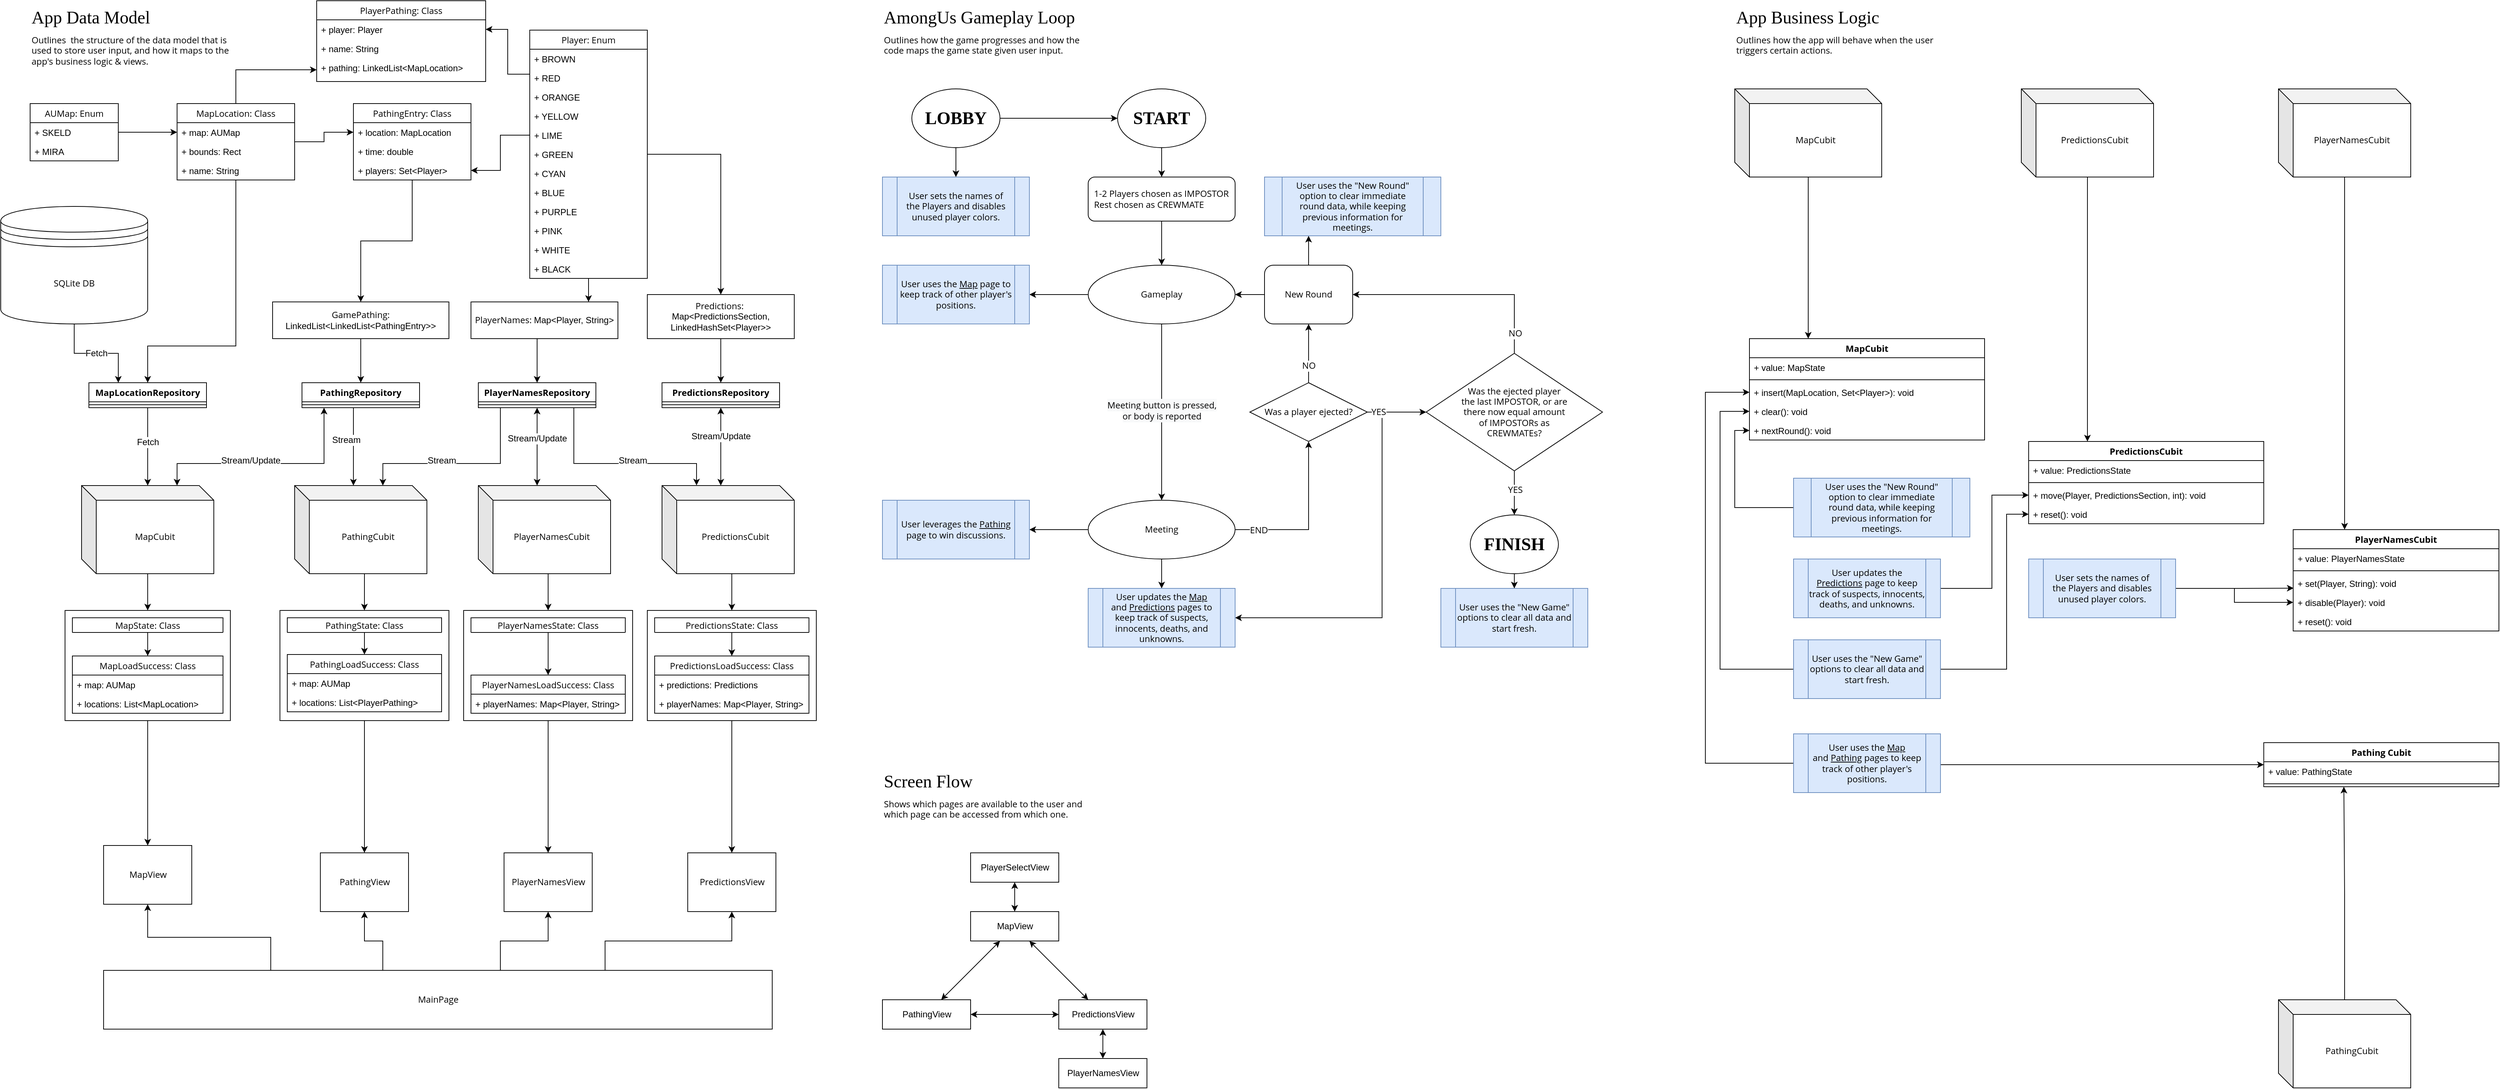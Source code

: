 <mxfile version="14.4.3" type="device"><diagram id="Ry-Z_9irC5RWeySz4ybq" name="Page-1"><mxGraphModel dx="3235" dy="1220" grid="1" gridSize="10" guides="1" tooltips="1" connect="1" arrows="1" fold="1" page="1" pageScale="1" pageWidth="1169" pageHeight="1654" math="0" shadow="0"><root><mxCell id="0"/><mxCell id="1" parent="0"/><mxCell id="0YtlDXWW3wQ7ds421IPt-184" style="edgeStyle=orthogonalEdgeStyle;rounded=0;orthogonalLoop=1;jettySize=auto;html=1;exitX=0.5;exitY=1;exitDx=0;exitDy=0;startArrow=none;startFill=0;fontSize=12;" edge="1" parent="1" source="0YtlDXWW3wQ7ds421IPt-174" target="pIZS6wJS-GWoZOsUVtOJ-145"><mxGeometry relative="1" as="geometry"/></mxCell><mxCell id="0YtlDXWW3wQ7ds421IPt-174" value="" style="rounded=0;whiteSpace=wrap;html=1;strokeWidth=1;fontSize=45;" vertex="1" parent="1"><mxGeometry x="-240" y="870" width="230" height="150" as="geometry"/></mxCell><mxCell id="0YtlDXWW3wQ7ds421IPt-183" style="edgeStyle=orthogonalEdgeStyle;rounded=0;orthogonalLoop=1;jettySize=auto;html=1;exitX=0.5;exitY=1;exitDx=0;exitDy=0;startArrow=none;startFill=0;fontSize=12;" edge="1" parent="1" source="0YtlDXWW3wQ7ds421IPt-133" target="0YtlDXWW3wQ7ds421IPt-2"><mxGeometry relative="1" as="geometry"/></mxCell><mxCell id="0YtlDXWW3wQ7ds421IPt-133" value="" style="rounded=0;whiteSpace=wrap;html=1;strokeWidth=1;fontSize=45;" vertex="1" parent="1"><mxGeometry x="-490" y="870" width="230" height="150" as="geometry"/></mxCell><mxCell id="0YtlDXWW3wQ7ds421IPt-182" style="edgeStyle=orthogonalEdgeStyle;rounded=0;orthogonalLoop=1;jettySize=auto;html=1;exitX=0.5;exitY=1;exitDx=0;exitDy=0;startArrow=none;startFill=0;fontSize=12;" edge="1" parent="1" source="0YtlDXWW3wQ7ds421IPt-91" target="pIZS6wJS-GWoZOsUVtOJ-144"><mxGeometry relative="1" as="geometry"/></mxCell><mxCell id="0YtlDXWW3wQ7ds421IPt-91" value="" style="rounded=0;whiteSpace=wrap;html=1;strokeWidth=1;fontSize=45;" vertex="1" parent="1"><mxGeometry x="-740" y="870" width="230" height="150" as="geometry"/></mxCell><mxCell id="0YtlDXWW3wQ7ds421IPt-181" style="edgeStyle=orthogonalEdgeStyle;rounded=0;orthogonalLoop=1;jettySize=auto;html=1;exitX=0.5;exitY=1;exitDx=0;exitDy=0;startArrow=none;startFill=0;fontSize=12;" edge="1" parent="1" source="0YtlDXWW3wQ7ds421IPt-72" target="pIZS6wJS-GWoZOsUVtOJ-143"><mxGeometry relative="1" as="geometry"/></mxCell><mxCell id="0YtlDXWW3wQ7ds421IPt-72" value="" style="rounded=0;whiteSpace=wrap;html=1;strokeWidth=1;fontSize=45;" vertex="1" parent="1"><mxGeometry x="-1032.5" y="870" width="225" height="150" as="geometry"/></mxCell><mxCell id="pIZS6wJS-GWoZOsUVtOJ-1" value="AmongUs Gameplay Loop" style="text;html=1;strokeColor=none;fillColor=none;align=left;verticalAlign=bottom;whiteSpace=wrap;rounded=0;fontFamily=Manrope;fontSize=24;fontSource=https%3A%2F%2Ffonts.googleapis.com%2Fcss%3Ffamily%3DManrope;fontStyle=0" parent="1" vertex="1"><mxGeometry x="80" y="40" width="320" height="40" as="geometry"/></mxCell><mxCell id="pIZS6wJS-GWoZOsUVtOJ-2" value="Outlines how the game progresses and how the code maps the game state given user input." style="text;html=1;strokeColor=none;fillColor=none;align=left;verticalAlign=top;whiteSpace=wrap;rounded=0;fontFamily=Open Sans;fontSize=12;spacing=2;fontSource=https%3A%2F%2Ffonts.googleapis.com%2Fcss%3Ffamily%3DOpen%2BSans;" parent="1" vertex="1"><mxGeometry x="80" y="80" width="280" height="40" as="geometry"/></mxCell><mxCell id="pIZS6wJS-GWoZOsUVtOJ-7" style="edgeStyle=orthogonalEdgeStyle;rounded=0;orthogonalLoop=1;jettySize=auto;html=1;exitX=0.5;exitY=1;exitDx=0;exitDy=0;fontFamily=Open Sans;fontSource=https%3A%2F%2Ffonts.googleapis.com%2Fcss%3Ffamily%3DOpen%2BSans;fontSize=12;" parent="1" source="pIZS6wJS-GWoZOsUVtOJ-3" target="pIZS6wJS-GWoZOsUVtOJ-6" edge="1"><mxGeometry relative="1" as="geometry"/></mxCell><mxCell id="pIZS6wJS-GWoZOsUVtOJ-3" value="&lt;h4&gt;&lt;font face=&quot;Manrope&quot; data-font-src=&quot;https://fonts.googleapis.com/css?family=Manrope&quot;&gt;START&lt;/font&gt;&lt;/h4&gt;" style="ellipse;whiteSpace=wrap;html=1;fontFamily=Helvetica;fontSize=24;align=center;" parent="1" vertex="1"><mxGeometry x="400" y="160" width="120" height="80" as="geometry"/></mxCell><mxCell id="pIZS6wJS-GWoZOsUVtOJ-9" style="edgeStyle=orthogonalEdgeStyle;rounded=0;orthogonalLoop=1;jettySize=auto;html=1;exitX=0.5;exitY=1;exitDx=0;exitDy=0;fontFamily=Open Sans;fontSource=https%3A%2F%2Ffonts.googleapis.com%2Fcss%3Ffamily%3DOpen%2BSans;fontSize=12;" parent="1" source="pIZS6wJS-GWoZOsUVtOJ-6" target="pIZS6wJS-GWoZOsUVtOJ-8" edge="1"><mxGeometry relative="1" as="geometry"/></mxCell><mxCell id="pIZS6wJS-GWoZOsUVtOJ-6" value="1-2 Players chosen as IMPOSTOR&lt;br&gt;Rest chosen as CREWMATE" style="rounded=1;whiteSpace=wrap;html=1;fontFamily=Open Sans;fontSize=12;align=left;fontSource=https%3A%2F%2Ffonts.googleapis.com%2Fcss%3Ffamily%3DOpen%2BSans;spacing=8;" parent="1" vertex="1"><mxGeometry x="360" y="280" width="200" height="60" as="geometry"/></mxCell><mxCell id="pIZS6wJS-GWoZOsUVtOJ-55" style="edgeStyle=orthogonalEdgeStyle;rounded=0;orthogonalLoop=1;jettySize=auto;html=1;exitX=0;exitY=0.5;exitDx=0;exitDy=0;fontFamily=Open Sans;fontSource=https%3A%2F%2Ffonts.googleapis.com%2Fcss%3Ffamily%3DOpen%2BSans;fontSize=12;" parent="1" source="pIZS6wJS-GWoZOsUVtOJ-8" target="pIZS6wJS-GWoZOsUVtOJ-54" edge="1"><mxGeometry relative="1" as="geometry"/></mxCell><mxCell id="pIZS6wJS-GWoZOsUVtOJ-74" style="edgeStyle=orthogonalEdgeStyle;rounded=0;orthogonalLoop=1;jettySize=auto;html=1;exitX=0.5;exitY=1;exitDx=0;exitDy=0;entryX=0.5;entryY=0;entryDx=0;entryDy=0;fontFamily=Open Sans;fontSource=https%3A%2F%2Ffonts.googleapis.com%2Fcss%3Ffamily%3DOpen%2BSans;fontSize=12;" parent="1" source="pIZS6wJS-GWoZOsUVtOJ-8" target="pIZS6wJS-GWoZOsUVtOJ-10" edge="1"><mxGeometry relative="1" as="geometry"/></mxCell><mxCell id="pIZS6wJS-GWoZOsUVtOJ-75" value="&lt;span style=&quot;background-color: rgb(248 , 249 , 250)&quot;&gt;Meeting button is pressed, &lt;br&gt;or body is reported&lt;/span&gt;" style="edgeLabel;html=1;align=center;verticalAlign=middle;resizable=0;points=[];fontSize=12;fontFamily=Open Sans;" parent="pIZS6wJS-GWoZOsUVtOJ-74" vertex="1" connectable="0"><mxGeometry x="-0.02" relative="1" as="geometry"><mxPoint as="offset"/></mxGeometry></mxCell><mxCell id="pIZS6wJS-GWoZOsUVtOJ-8" value="Gameplay" style="ellipse;whiteSpace=wrap;html=1;fontFamily=Open Sans;fontSource=https%3A%2F%2Ffonts.googleapis.com%2Fcss%3Ffamily%3DOpen%2BSans;fontSize=12;align=center;spacing=8;" parent="1" vertex="1"><mxGeometry x="360" y="400" width="200" height="80" as="geometry"/></mxCell><mxCell id="pIZS6wJS-GWoZOsUVtOJ-19" style="edgeStyle=orthogonalEdgeStyle;rounded=0;orthogonalLoop=1;jettySize=auto;html=1;exitX=1;exitY=0.5;exitDx=0;exitDy=0;fontFamily=Open Sans;fontSource=https%3A%2F%2Ffonts.googleapis.com%2Fcss%3Ffamily%3DOpen%2BSans;fontSize=12;" parent="1" source="pIZS6wJS-GWoZOsUVtOJ-10" target="pIZS6wJS-GWoZOsUVtOJ-15" edge="1"><mxGeometry relative="1" as="geometry"/></mxCell><mxCell id="pIZS6wJS-GWoZOsUVtOJ-58" value="END" style="edgeLabel;html=1;align=center;verticalAlign=middle;resizable=0;points=[];fontSize=12;fontFamily=Open Sans;" parent="pIZS6wJS-GWoZOsUVtOJ-19" vertex="1" connectable="0"><mxGeometry x="-0.709" y="-1" relative="1" as="geometry"><mxPoint as="offset"/></mxGeometry></mxCell><mxCell id="pIZS6wJS-GWoZOsUVtOJ-51" style="edgeStyle=orthogonalEdgeStyle;rounded=0;orthogonalLoop=1;jettySize=auto;html=1;exitX=0.5;exitY=1;exitDx=0;exitDy=0;entryX=0.5;entryY=0;entryDx=0;entryDy=0;fontFamily=Open Sans;fontSource=https%3A%2F%2Ffonts.googleapis.com%2Fcss%3Ffamily%3DOpen%2BSans;fontSize=12;" parent="1" source="pIZS6wJS-GWoZOsUVtOJ-10" target="pIZS6wJS-GWoZOsUVtOJ-50" edge="1"><mxGeometry relative="1" as="geometry"/></mxCell><mxCell id="pIZS6wJS-GWoZOsUVtOJ-57" style="edgeStyle=orthogonalEdgeStyle;rounded=0;orthogonalLoop=1;jettySize=auto;html=1;exitX=0;exitY=0.5;exitDx=0;exitDy=0;fontFamily=Open Sans;fontSource=https%3A%2F%2Ffonts.googleapis.com%2Fcss%3Ffamily%3DOpen%2BSans;fontSize=12;" parent="1" source="pIZS6wJS-GWoZOsUVtOJ-10" target="pIZS6wJS-GWoZOsUVtOJ-56" edge="1"><mxGeometry relative="1" as="geometry"/></mxCell><mxCell id="pIZS6wJS-GWoZOsUVtOJ-10" value="Meeting" style="ellipse;whiteSpace=wrap;html=1;fontFamily=Open Sans;fontSource=https%3A%2F%2Ffonts.googleapis.com%2Fcss%3Ffamily%3DOpen%2BSans;fontSize=12;align=center;spacing=8;" parent="1" vertex="1"><mxGeometry x="360" y="720" width="200" height="80" as="geometry"/></mxCell><mxCell id="pIZS6wJS-GWoZOsUVtOJ-72" style="edgeStyle=orthogonalEdgeStyle;rounded=0;orthogonalLoop=1;jettySize=auto;html=1;exitX=0.5;exitY=1;exitDx=0;exitDy=0;fontFamily=Open Sans;fontSource=https%3A%2F%2Ffonts.googleapis.com%2Fcss%3Ffamily%3DOpen%2BSans;fontSize=12;" parent="1" source="pIZS6wJS-GWoZOsUVtOJ-14" target="pIZS6wJS-GWoZOsUVtOJ-71" edge="1"><mxGeometry relative="1" as="geometry"/></mxCell><mxCell id="pIZS6wJS-GWoZOsUVtOJ-14" value="&lt;h4&gt;&lt;font face=&quot;Manrope&quot; data-font-src=&quot;https://fonts.googleapis.com/css?family=Manrope&quot;&gt;FINISH&lt;/font&gt;&lt;/h4&gt;" style="ellipse;whiteSpace=wrap;html=1;fontFamily=Helvetica;fontSize=24;align=center;" parent="1" vertex="1"><mxGeometry x="880" y="740" width="120" height="80" as="geometry"/></mxCell><mxCell id="pIZS6wJS-GWoZOsUVtOJ-18" style="edgeStyle=orthogonalEdgeStyle;rounded=0;orthogonalLoop=1;jettySize=auto;html=1;exitX=1;exitY=0.5;exitDx=0;exitDy=0;fontFamily=Open Sans;fontSource=https%3A%2F%2Ffonts.googleapis.com%2Fcss%3Ffamily%3DOpen%2BSans;fontSize=12;" parent="1" source="pIZS6wJS-GWoZOsUVtOJ-15" target="pIZS6wJS-GWoZOsUVtOJ-16" edge="1"><mxGeometry relative="1" as="geometry"/></mxCell><mxCell id="pIZS6wJS-GWoZOsUVtOJ-45" style="edgeStyle=orthogonalEdgeStyle;rounded=0;orthogonalLoop=1;jettySize=auto;html=1;exitX=0.5;exitY=0;exitDx=0;exitDy=0;fontFamily=Open Sans;fontSource=https%3A%2F%2Ffonts.googleapis.com%2Fcss%3Ffamily%3DOpen%2BSans;fontSize=12;entryX=0.5;entryY=1;entryDx=0;entryDy=0;" parent="1" source="pIZS6wJS-GWoZOsUVtOJ-15" target="pIZS6wJS-GWoZOsUVtOJ-68" edge="1"><mxGeometry relative="1" as="geometry"><mxPoint x="660" y="490" as="targetPoint"/></mxGeometry></mxCell><mxCell id="pIZS6wJS-GWoZOsUVtOJ-47" value="NO" style="edgeLabel;html=1;align=center;verticalAlign=middle;resizable=0;points=[];fontSize=12;fontFamily=Open Sans;" parent="pIZS6wJS-GWoZOsUVtOJ-45" vertex="1" connectable="0"><mxGeometry x="-0.425" relative="1" as="geometry"><mxPoint as="offset"/></mxGeometry></mxCell><mxCell id="pIZS6wJS-GWoZOsUVtOJ-52" style="edgeStyle=orthogonalEdgeStyle;rounded=0;orthogonalLoop=1;jettySize=auto;html=1;exitX=1;exitY=0.5;exitDx=0;exitDy=0;entryX=1;entryY=0.5;entryDx=0;entryDy=0;fontFamily=Open Sans;fontSource=https%3A%2F%2Ffonts.googleapis.com%2Fcss%3Ffamily%3DOpen%2BSans;fontSize=12;" parent="1" source="pIZS6wJS-GWoZOsUVtOJ-15" target="pIZS6wJS-GWoZOsUVtOJ-50" edge="1"><mxGeometry relative="1" as="geometry"/></mxCell><mxCell id="pIZS6wJS-GWoZOsUVtOJ-53" value="YES" style="edgeLabel;html=1;align=center;verticalAlign=middle;resizable=0;points=[];fontSize=12;fontFamily=Open Sans;" parent="pIZS6wJS-GWoZOsUVtOJ-52" vertex="1" connectable="0"><mxGeometry x="-0.94" relative="1" as="geometry"><mxPoint as="offset"/></mxGeometry></mxCell><mxCell id="pIZS6wJS-GWoZOsUVtOJ-15" value="Was a player ejected?" style="rhombus;whiteSpace=wrap;html=1;fontFamily=Open Sans;fontSource=https%3A%2F%2Ffonts.googleapis.com%2Fcss%3Ffamily%3DOpen%2BSans;fontSize=12;align=center;" parent="1" vertex="1"><mxGeometry x="580" y="560" width="160" height="80" as="geometry"/></mxCell><mxCell id="pIZS6wJS-GWoZOsUVtOJ-38" style="edgeStyle=orthogonalEdgeStyle;rounded=0;orthogonalLoop=1;jettySize=auto;html=1;exitX=0.5;exitY=1;exitDx=0;exitDy=0;fontFamily=Open Sans;fontSource=https%3A%2F%2Ffonts.googleapis.com%2Fcss%3Ffamily%3DOpen%2BSans;fontSize=12;" parent="1" source="pIZS6wJS-GWoZOsUVtOJ-16" target="pIZS6wJS-GWoZOsUVtOJ-14" edge="1"><mxGeometry relative="1" as="geometry"/></mxCell><mxCell id="pIZS6wJS-GWoZOsUVtOJ-43" value="YES" style="edgeLabel;html=1;align=center;verticalAlign=middle;resizable=0;points=[];fontSize=12;fontFamily=Open Sans;" parent="pIZS6wJS-GWoZOsUVtOJ-38" vertex="1" connectable="0"><mxGeometry x="-0.133" y="1" relative="1" as="geometry"><mxPoint as="offset"/></mxGeometry></mxCell><mxCell id="pIZS6wJS-GWoZOsUVtOJ-46" style="edgeStyle=orthogonalEdgeStyle;rounded=0;orthogonalLoop=1;jettySize=auto;html=1;exitX=0.5;exitY=0;exitDx=0;exitDy=0;fontFamily=Open Sans;fontSource=https%3A%2F%2Ffonts.googleapis.com%2Fcss%3Ffamily%3DOpen%2BSans;fontSize=12;entryX=1;entryY=0.5;entryDx=0;entryDy=0;" parent="1" source="pIZS6wJS-GWoZOsUVtOJ-16" target="pIZS6wJS-GWoZOsUVtOJ-68" edge="1"><mxGeometry relative="1" as="geometry"><mxPoint x="730" y="440" as="targetPoint"/><Array as="points"><mxPoint x="940" y="440"/></Array></mxGeometry></mxCell><mxCell id="pIZS6wJS-GWoZOsUVtOJ-48" value="NO" style="edgeLabel;html=1;align=center;verticalAlign=middle;resizable=0;points=[];fontSize=12;fontFamily=Open Sans;" parent="pIZS6wJS-GWoZOsUVtOJ-46" vertex="1" connectable="0"><mxGeometry x="-0.82" y="-1" relative="1" as="geometry"><mxPoint as="offset"/></mxGeometry></mxCell><mxCell id="pIZS6wJS-GWoZOsUVtOJ-16" value="Was the ejected player the last IMPOSTOR, or are there now equal amount of IMPOSTORs as CREWMATEs?" style="rhombus;whiteSpace=wrap;html=1;fontFamily=Open Sans;fontSource=https%3A%2F%2Ffonts.googleapis.com%2Fcss%3Ffamily%3DOpen%2BSans;fontSize=12;align=center;spacing=48;" parent="1" vertex="1"><mxGeometry x="820" y="520" width="240" height="160" as="geometry"/></mxCell><mxCell id="pIZS6wJS-GWoZOsUVtOJ-49" style="edgeStyle=orthogonalEdgeStyle;rounded=0;orthogonalLoop=1;jettySize=auto;html=1;fontFamily=Open Sans;fontSource=https%3A%2F%2Ffonts.googleapis.com%2Fcss%3Ffamily%3DOpen%2BSans;fontSize=12;exitX=0;exitY=0.5;exitDx=0;exitDy=0;" parent="1" source="pIZS6wJS-GWoZOsUVtOJ-68" target="pIZS6wJS-GWoZOsUVtOJ-8" edge="1"><mxGeometry relative="1" as="geometry"><mxPoint x="580" y="410" as="sourcePoint"/></mxGeometry></mxCell><mxCell id="pIZS6wJS-GWoZOsUVtOJ-62" style="edgeStyle=orthogonalEdgeStyle;rounded=0;orthogonalLoop=1;jettySize=auto;html=1;entryX=0.25;entryY=1;entryDx=0;entryDy=0;fontFamily=Open Sans;fontSource=https%3A%2F%2Ffonts.googleapis.com%2Fcss%3Ffamily%3DOpen%2BSans;fontSize=12;exitX=0.5;exitY=0;exitDx=0;exitDy=0;" parent="1" source="pIZS6wJS-GWoZOsUVtOJ-68" target="pIZS6wJS-GWoZOsUVtOJ-59" edge="1"><mxGeometry relative="1" as="geometry"><mxPoint x="670" y="390" as="sourcePoint"/></mxGeometry></mxCell><mxCell id="pIZS6wJS-GWoZOsUVtOJ-50" value="User updates the &lt;u&gt;Map&lt;/u&gt; and&amp;nbsp;&lt;u&gt;Predictions&lt;/u&gt;&amp;nbsp;pages to keep track of suspects, innocents, deaths, and unknowns." style="shape=process;whiteSpace=wrap;html=1;backgroundOutline=1;fontFamily=Open Sans;fontSource=https%3A%2F%2Ffonts.googleapis.com%2Fcss%3Ffamily%3DOpen%2BSans;fontSize=12;align=center;fillColor=#dae8fc;strokeColor=#6c8ebf;" parent="1" vertex="1"><mxGeometry x="360" y="840" width="200" height="80" as="geometry"/></mxCell><mxCell id="pIZS6wJS-GWoZOsUVtOJ-54" value="User uses the &lt;u&gt;Map&lt;/u&gt; page to keep track of other player's positions." style="shape=process;whiteSpace=wrap;html=1;backgroundOutline=1;fontFamily=Open Sans;fontSource=https%3A%2F%2Ffonts.googleapis.com%2Fcss%3Ffamily%3DOpen%2BSans;fontSize=12;align=center;fillColor=#dae8fc;strokeColor=#6c8ebf;" parent="1" vertex="1"><mxGeometry x="80" y="400" width="200" height="80" as="geometry"/></mxCell><mxCell id="pIZS6wJS-GWoZOsUVtOJ-56" value="User leverages the &lt;u&gt;Pathing&lt;/u&gt; page to win discussions." style="shape=process;whiteSpace=wrap;html=1;backgroundOutline=1;fontFamily=Open Sans;fontSource=https%3A%2F%2Ffonts.googleapis.com%2Fcss%3Ffamily%3DOpen%2BSans;fontSize=12;align=center;fillColor=#dae8fc;strokeColor=#6c8ebf;" parent="1" vertex="1"><mxGeometry x="80" y="720" width="200" height="80" as="geometry"/></mxCell><mxCell id="pIZS6wJS-GWoZOsUVtOJ-59" value="User uses the &quot;New Round&quot; option to clear immediate round data, while keeping previous information for meetings." style="shape=process;whiteSpace=wrap;html=1;backgroundOutline=1;fontFamily=Open Sans;fontSource=https%3A%2F%2Ffonts.googleapis.com%2Fcss%3Ffamily%3DOpen%2BSans;fontSize=12;align=center;fillColor=#dae8fc;strokeColor=#6c8ebf;spacing=8;" parent="1" vertex="1"><mxGeometry x="600" y="280" width="240" height="80" as="geometry"/></mxCell><mxCell id="pIZS6wJS-GWoZOsUVtOJ-63" value="User sets the names of the Players and disables unused player colors." style="shape=process;whiteSpace=wrap;html=1;backgroundOutline=1;fontFamily=Open Sans;fontSource=https%3A%2F%2Ffonts.googleapis.com%2Fcss%3Ffamily%3DOpen%2BSans;fontSize=12;align=center;fillColor=#dae8fc;strokeColor=#6c8ebf;spacing=8;" parent="1" vertex="1"><mxGeometry x="80" y="280" width="200" height="80" as="geometry"/></mxCell><mxCell id="pIZS6wJS-GWoZOsUVtOJ-66" style="edgeStyle=orthogonalEdgeStyle;rounded=0;orthogonalLoop=1;jettySize=auto;html=1;exitX=1;exitY=0.5;exitDx=0;exitDy=0;fontFamily=Open Sans;fontSource=https%3A%2F%2Ffonts.googleapis.com%2Fcss%3Ffamily%3DOpen%2BSans;fontSize=12;" parent="1" source="pIZS6wJS-GWoZOsUVtOJ-65" target="pIZS6wJS-GWoZOsUVtOJ-3" edge="1"><mxGeometry relative="1" as="geometry"/></mxCell><mxCell id="pIZS6wJS-GWoZOsUVtOJ-67" style="edgeStyle=orthogonalEdgeStyle;rounded=0;orthogonalLoop=1;jettySize=auto;html=1;exitX=0.5;exitY=1;exitDx=0;exitDy=0;fontFamily=Open Sans;fontSource=https%3A%2F%2Ffonts.googleapis.com%2Fcss%3Ffamily%3DOpen%2BSans;fontSize=12;" parent="1" source="pIZS6wJS-GWoZOsUVtOJ-65" target="pIZS6wJS-GWoZOsUVtOJ-63" edge="1"><mxGeometry relative="1" as="geometry"/></mxCell><mxCell id="pIZS6wJS-GWoZOsUVtOJ-65" value="&lt;h4&gt;&lt;font face=&quot;Manrope&quot; data-font-src=&quot;https://fonts.googleapis.com/css?family=Manrope&quot;&gt;LOBBY&lt;/font&gt;&lt;/h4&gt;" style="ellipse;whiteSpace=wrap;html=1;fontFamily=Helvetica;fontSize=24;align=center;" parent="1" vertex="1"><mxGeometry x="120" y="160" width="120" height="80" as="geometry"/></mxCell><mxCell id="pIZS6wJS-GWoZOsUVtOJ-68" value="New Round" style="rounded=1;whiteSpace=wrap;html=1;fontFamily=Open Sans;fontSource=https%3A%2F%2Ffonts.googleapis.com%2Fcss%3Ffamily%3DOpen%2BSans;fontSize=12;align=center;" parent="1" vertex="1"><mxGeometry x="600" y="400" width="120" height="80" as="geometry"/></mxCell><mxCell id="pIZS6wJS-GWoZOsUVtOJ-71" value="User uses the &quot;New Game&quot; options to clear all data and start fresh." style="shape=process;whiteSpace=wrap;html=1;backgroundOutline=1;fontFamily=Open Sans;fontSource=https%3A%2F%2Ffonts.googleapis.com%2Fcss%3Ffamily%3DOpen%2BSans;fontSize=12;align=center;fillColor=#dae8fc;strokeColor=#6c8ebf;" parent="1" vertex="1"><mxGeometry x="840" y="840" width="200" height="80" as="geometry"/></mxCell><mxCell id="pIZS6wJS-GWoZOsUVtOJ-77" value="App Data Model" style="text;html=1;strokeColor=none;fillColor=none;align=left;verticalAlign=bottom;whiteSpace=wrap;rounded=0;fontFamily=Manrope;fontSize=24;fontSource=https%3A%2F%2Ffonts.googleapis.com%2Fcss%3Ffamily%3DManrope;fontStyle=0" parent="1" vertex="1"><mxGeometry x="-1080" y="40" width="320" height="40" as="geometry"/></mxCell><mxCell id="pIZS6wJS-GWoZOsUVtOJ-78" value="Outlines&amp;nbsp; the structure of the data model that is used to store user input, and how it maps to the app's business logic &amp;amp; views." style="text;html=1;strokeColor=none;fillColor=none;align=left;verticalAlign=top;whiteSpace=wrap;rounded=0;fontFamily=Open Sans;fontSize=12;spacing=2;fontSource=https%3A%2F%2Ffonts.googleapis.com%2Fcss%3Ffamily%3DOpen%2BSans;" parent="1" vertex="1"><mxGeometry x="-1080" y="80" width="280" height="50" as="geometry"/></mxCell><mxCell id="0YtlDXWW3wQ7ds421IPt-143" style="edgeStyle=orthogonalEdgeStyle;rounded=0;orthogonalLoop=1;jettySize=auto;html=1;entryX=1;entryY=0.5;entryDx=0;entryDy=0;startArrow=none;startFill=0;fontSize=12;" edge="1" parent="1" source="pIZS6wJS-GWoZOsUVtOJ-79" target="0YtlDXWW3wQ7ds421IPt-87"><mxGeometry relative="1" as="geometry"><Array as="points"><mxPoint x="-430" y="140"/><mxPoint x="-430" y="79"/></Array></mxGeometry></mxCell><mxCell id="0YtlDXWW3wQ7ds421IPt-195" style="edgeStyle=orthogonalEdgeStyle;rounded=0;orthogonalLoop=1;jettySize=auto;html=1;startArrow=none;startFill=0;fontSize=12;" edge="1" parent="1" source="pIZS6wJS-GWoZOsUVtOJ-79" target="pIZS6wJS-GWoZOsUVtOJ-233"><mxGeometry relative="1" as="geometry"><Array as="points"><mxPoint x="-380" y="418"/><mxPoint x="-380" y="418"/></Array></mxGeometry></mxCell><mxCell id="0YtlDXWW3wQ7ds421IPt-196" style="edgeStyle=orthogonalEdgeStyle;rounded=0;orthogonalLoop=1;jettySize=auto;html=1;entryX=0.5;entryY=0;entryDx=0;entryDy=0;startArrow=none;startFill=0;fontSize=12;" edge="1" parent="1" source="pIZS6wJS-GWoZOsUVtOJ-79" target="0YtlDXWW3wQ7ds421IPt-192"><mxGeometry relative="1" as="geometry"><Array as="points"><mxPoint x="-140" y="249"/></Array></mxGeometry></mxCell><mxCell id="pIZS6wJS-GWoZOsUVtOJ-79" value="Player: Enum" style="swimlane;fontStyle=0;childLayout=stackLayout;horizontal=1;startSize=26;fillColor=none;horizontalStack=0;resizeParent=1;resizeParentMax=0;resizeLast=0;collapsible=1;marginBottom=0;fontFamily=Open Sans;fontSource=https%3A%2F%2Ffonts.googleapis.com%2Fcss%3Ffamily%3DOpen%2BSans;fontSize=12;align=center;" parent="1" vertex="1"><mxGeometry x="-400" y="80" width="160" height="338" as="geometry"/></mxCell><mxCell id="pIZS6wJS-GWoZOsUVtOJ-80" value="+ BROWN" style="text;strokeColor=none;fillColor=none;align=left;verticalAlign=top;spacingLeft=4;spacingRight=4;overflow=hidden;rotatable=0;points=[[0,0.5],[1,0.5]];portConstraint=eastwest;" parent="pIZS6wJS-GWoZOsUVtOJ-79" vertex="1"><mxGeometry y="26" width="160" height="26" as="geometry"/></mxCell><mxCell id="pIZS6wJS-GWoZOsUVtOJ-81" value="+ RED" style="text;strokeColor=none;fillColor=none;align=left;verticalAlign=top;spacingLeft=4;spacingRight=4;overflow=hidden;rotatable=0;points=[[0,0.5],[1,0.5]];portConstraint=eastwest;" parent="pIZS6wJS-GWoZOsUVtOJ-79" vertex="1"><mxGeometry y="52" width="160" height="26" as="geometry"/></mxCell><mxCell id="pIZS6wJS-GWoZOsUVtOJ-84" value="+ ORANGE" style="text;strokeColor=none;fillColor=none;align=left;verticalAlign=top;spacingLeft=4;spacingRight=4;overflow=hidden;rotatable=0;points=[[0,0.5],[1,0.5]];portConstraint=eastwest;" parent="pIZS6wJS-GWoZOsUVtOJ-79" vertex="1"><mxGeometry y="78" width="160" height="26" as="geometry"/></mxCell><mxCell id="pIZS6wJS-GWoZOsUVtOJ-86" value="+ YELLOW" style="text;strokeColor=none;fillColor=none;align=left;verticalAlign=top;spacingLeft=4;spacingRight=4;overflow=hidden;rotatable=0;points=[[0,0.5],[1,0.5]];portConstraint=eastwest;" parent="pIZS6wJS-GWoZOsUVtOJ-79" vertex="1"><mxGeometry y="104" width="160" height="26" as="geometry"/></mxCell><mxCell id="pIZS6wJS-GWoZOsUVtOJ-87" value="+ LIME" style="text;strokeColor=none;fillColor=none;align=left;verticalAlign=top;spacingLeft=4;spacingRight=4;overflow=hidden;rotatable=0;points=[[0,0.5],[1,0.5]];portConstraint=eastwest;" parent="pIZS6wJS-GWoZOsUVtOJ-79" vertex="1"><mxGeometry y="130" width="160" height="26" as="geometry"/></mxCell><mxCell id="pIZS6wJS-GWoZOsUVtOJ-88" value="+ GREEN" style="text;strokeColor=none;fillColor=none;align=left;verticalAlign=top;spacingLeft=4;spacingRight=4;overflow=hidden;rotatable=0;points=[[0,0.5],[1,0.5]];portConstraint=eastwest;" parent="pIZS6wJS-GWoZOsUVtOJ-79" vertex="1"><mxGeometry y="156" width="160" height="26" as="geometry"/></mxCell><mxCell id="pIZS6wJS-GWoZOsUVtOJ-89" value="+ CYAN" style="text;strokeColor=none;fillColor=none;align=left;verticalAlign=top;spacingLeft=4;spacingRight=4;overflow=hidden;rotatable=0;points=[[0,0.5],[1,0.5]];portConstraint=eastwest;" parent="pIZS6wJS-GWoZOsUVtOJ-79" vertex="1"><mxGeometry y="182" width="160" height="26" as="geometry"/></mxCell><mxCell id="pIZS6wJS-GWoZOsUVtOJ-91" value="+ BLUE" style="text;strokeColor=none;fillColor=none;align=left;verticalAlign=top;spacingLeft=4;spacingRight=4;overflow=hidden;rotatable=0;points=[[0,0.5],[1,0.5]];portConstraint=eastwest;" parent="pIZS6wJS-GWoZOsUVtOJ-79" vertex="1"><mxGeometry y="208" width="160" height="26" as="geometry"/></mxCell><mxCell id="pIZS6wJS-GWoZOsUVtOJ-90" value="+ PURPLE" style="text;strokeColor=none;fillColor=none;align=left;verticalAlign=top;spacingLeft=4;spacingRight=4;overflow=hidden;rotatable=0;points=[[0,0.5],[1,0.5]];portConstraint=eastwest;" parent="pIZS6wJS-GWoZOsUVtOJ-79" vertex="1"><mxGeometry y="234" width="160" height="26" as="geometry"/></mxCell><mxCell id="pIZS6wJS-GWoZOsUVtOJ-85" value="+ PINK" style="text;strokeColor=none;fillColor=none;align=left;verticalAlign=top;spacingLeft=4;spacingRight=4;overflow=hidden;rotatable=0;points=[[0,0.5],[1,0.5]];portConstraint=eastwest;" parent="pIZS6wJS-GWoZOsUVtOJ-79" vertex="1"><mxGeometry y="260" width="160" height="26" as="geometry"/></mxCell><mxCell id="pIZS6wJS-GWoZOsUVtOJ-83" value="+ WHITE" style="text;strokeColor=none;fillColor=none;align=left;verticalAlign=top;spacingLeft=4;spacingRight=4;overflow=hidden;rotatable=0;points=[[0,0.5],[1,0.5]];portConstraint=eastwest;" parent="pIZS6wJS-GWoZOsUVtOJ-79" vertex="1"><mxGeometry y="286" width="160" height="26" as="geometry"/></mxCell><mxCell id="pIZS6wJS-GWoZOsUVtOJ-82" value="+ BLACK" style="text;strokeColor=none;fillColor=none;align=left;verticalAlign=top;spacingLeft=4;spacingRight=4;overflow=hidden;rotatable=0;points=[[0,0.5],[1,0.5]];portConstraint=eastwest;" parent="pIZS6wJS-GWoZOsUVtOJ-79" vertex="1"><mxGeometry y="312" width="160" height="26" as="geometry"/></mxCell><mxCell id="pIZS6wJS-GWoZOsUVtOJ-127" style="edgeStyle=orthogonalEdgeStyle;rounded=0;orthogonalLoop=1;jettySize=auto;html=1;entryX=0;entryY=0.5;entryDx=0;entryDy=0;fontFamily=Open Sans;fontSource=https%3A%2F%2Ffonts.googleapis.com%2Fcss%3Ffamily%3DOpen%2BSans;fontSize=12;" parent="1" source="pIZS6wJS-GWoZOsUVtOJ-101" target="pIZS6wJS-GWoZOsUVtOJ-97" edge="1"><mxGeometry relative="1" as="geometry"/></mxCell><mxCell id="pIZS6wJS-GWoZOsUVtOJ-101" value="AUMap: Enum" style="swimlane;fontStyle=0;childLayout=stackLayout;horizontal=1;startSize=26;fillColor=none;horizontalStack=0;resizeParent=1;resizeParentMax=0;resizeLast=0;collapsible=1;marginBottom=0;fontFamily=Open Sans;fontSource=https%3A%2F%2Ffonts.googleapis.com%2Fcss%3Ffamily%3DOpen%2BSans;fontSize=12;align=center;" parent="1" vertex="1"><mxGeometry x="-1080" y="180" width="120" height="78" as="geometry"/></mxCell><mxCell id="pIZS6wJS-GWoZOsUVtOJ-93" value="+ SKELD" style="text;strokeColor=none;fillColor=none;align=left;verticalAlign=top;spacingLeft=4;spacingRight=4;overflow=hidden;rotatable=0;points=[[0,0.5],[1,0.5]];portConstraint=eastwest;" parent="pIZS6wJS-GWoZOsUVtOJ-101" vertex="1"><mxGeometry y="26" width="120" height="26" as="geometry"/></mxCell><mxCell id="pIZS6wJS-GWoZOsUVtOJ-95" value="+ MIRA" style="text;strokeColor=none;fillColor=none;align=left;verticalAlign=top;spacingLeft=4;spacingRight=4;overflow=hidden;rotatable=0;points=[[0,0.5],[1,0.5]];portConstraint=eastwest;" parent="pIZS6wJS-GWoZOsUVtOJ-101" vertex="1"><mxGeometry y="52" width="120" height="26" as="geometry"/></mxCell><mxCell id="pIZS6wJS-GWoZOsUVtOJ-124" style="edgeStyle=orthogonalEdgeStyle;rounded=0;orthogonalLoop=1;jettySize=auto;html=1;fontFamily=Open Sans;fontSource=https%3A%2F%2Ffonts.googleapis.com%2Fcss%3Ffamily%3DOpen%2BSans;fontSize=12;entryX=0.5;entryY=0;entryDx=0;entryDy=0;" parent="1" source="pIZS6wJS-GWoZOsUVtOJ-105" target="pIZS6wJS-GWoZOsUVtOJ-129" edge="1"><mxGeometry relative="1" as="geometry"><mxPoint x="-780" y="330" as="targetPoint"/><Array as="points"><mxPoint x="-800" y="510"/><mxPoint x="-920" y="510"/></Array></mxGeometry></mxCell><mxCell id="pIZS6wJS-GWoZOsUVtOJ-125" style="edgeStyle=orthogonalEdgeStyle;rounded=0;orthogonalLoop=1;jettySize=auto;html=1;entryX=0;entryY=0.5;entryDx=0;entryDy=0;fontFamily=Open Sans;fontSource=https%3A%2F%2Ffonts.googleapis.com%2Fcss%3Ffamily%3DOpen%2BSans;fontSize=12;" parent="1" source="pIZS6wJS-GWoZOsUVtOJ-105" target="pIZS6wJS-GWoZOsUVtOJ-110" edge="1"><mxGeometry relative="1" as="geometry"/></mxCell><mxCell id="0YtlDXWW3wQ7ds421IPt-141" style="edgeStyle=orthogonalEdgeStyle;rounded=0;orthogonalLoop=1;jettySize=auto;html=1;entryX=0;entryY=0.5;entryDx=0;entryDy=0;startArrow=none;startFill=0;fontSize=12;" edge="1" parent="1" source="pIZS6wJS-GWoZOsUVtOJ-105" target="0YtlDXWW3wQ7ds421IPt-89"><mxGeometry relative="1" as="geometry"/></mxCell><mxCell id="pIZS6wJS-GWoZOsUVtOJ-105" value="MapLocation: Class" style="swimlane;fontStyle=0;childLayout=stackLayout;horizontal=1;startSize=26;fillColor=none;horizontalStack=0;resizeParent=1;resizeParentMax=0;resizeLast=0;collapsible=1;marginBottom=0;fontFamily=Open Sans;fontSource=https%3A%2F%2Ffonts.googleapis.com%2Fcss%3Ffamily%3DOpen%2BSans;fontSize=12;align=center;" parent="1" vertex="1"><mxGeometry x="-880" y="180" width="160" height="104" as="geometry"/></mxCell><mxCell id="pIZS6wJS-GWoZOsUVtOJ-97" value="+ map: AUMap" style="text;strokeColor=none;fillColor=none;align=left;verticalAlign=top;spacingLeft=4;spacingRight=4;overflow=hidden;rotatable=0;points=[[0,0.5],[1,0.5]];portConstraint=eastwest;" parent="pIZS6wJS-GWoZOsUVtOJ-105" vertex="1"><mxGeometry y="26" width="160" height="26" as="geometry"/></mxCell><mxCell id="pIZS6wJS-GWoZOsUVtOJ-100" value="+ bounds: Rect" style="text;strokeColor=none;fillColor=none;align=left;verticalAlign=top;spacingLeft=4;spacingRight=4;overflow=hidden;rotatable=0;points=[[0,0.5],[1,0.5]];portConstraint=eastwest;" parent="pIZS6wJS-GWoZOsUVtOJ-105" vertex="1"><mxGeometry y="52" width="160" height="26" as="geometry"/></mxCell><mxCell id="pIZS6wJS-GWoZOsUVtOJ-106" value="+ name: String" style="text;strokeColor=none;fillColor=none;align=left;verticalAlign=top;spacingLeft=4;spacingRight=4;overflow=hidden;rotatable=0;points=[[0,0.5],[1,0.5]];portConstraint=eastwest;" parent="pIZS6wJS-GWoZOsUVtOJ-105" vertex="1"><mxGeometry y="78" width="160" height="26" as="geometry"/></mxCell><mxCell id="0YtlDXWW3wQ7ds421IPt-80" style="edgeStyle=orthogonalEdgeStyle;rounded=0;orthogonalLoop=1;jettySize=auto;html=1;startArrow=none;startFill=0;fontSize=45;" edge="1" parent="1" source="pIZS6wJS-GWoZOsUVtOJ-109" target="pIZS6wJS-GWoZOsUVtOJ-188"><mxGeometry relative="1" as="geometry"/></mxCell><mxCell id="pIZS6wJS-GWoZOsUVtOJ-109" value="PathingEntry: Class" style="swimlane;fontStyle=0;childLayout=stackLayout;horizontal=1;startSize=26;fillColor=none;horizontalStack=0;resizeParent=1;resizeParentMax=0;resizeLast=0;collapsible=1;marginBottom=0;fontFamily=Open Sans;fontSource=https%3A%2F%2Ffonts.googleapis.com%2Fcss%3Ffamily%3DOpen%2BSans;fontSize=12;align=center;" parent="1" vertex="1"><mxGeometry x="-640" y="180" width="160" height="104" as="geometry"/></mxCell><mxCell id="pIZS6wJS-GWoZOsUVtOJ-110" value="+ location: MapLocation" style="text;strokeColor=none;fillColor=none;align=left;verticalAlign=top;spacingLeft=4;spacingRight=4;overflow=hidden;rotatable=0;points=[[0,0.5],[1,0.5]];portConstraint=eastwest;" parent="pIZS6wJS-GWoZOsUVtOJ-109" vertex="1"><mxGeometry y="26" width="160" height="26" as="geometry"/></mxCell><mxCell id="pIZS6wJS-GWoZOsUVtOJ-111" value="+ time: double" style="text;strokeColor=none;fillColor=none;align=left;verticalAlign=top;spacingLeft=4;spacingRight=4;overflow=hidden;rotatable=0;points=[[0,0.5],[1,0.5]];portConstraint=eastwest;" parent="pIZS6wJS-GWoZOsUVtOJ-109" vertex="1"><mxGeometry y="52" width="160" height="26" as="geometry"/></mxCell><mxCell id="pIZS6wJS-GWoZOsUVtOJ-112" value="+ players: Set&lt;Player&gt;" style="text;strokeColor=none;fillColor=none;align=left;verticalAlign=top;spacingLeft=4;spacingRight=4;overflow=hidden;rotatable=0;points=[[0,0.5],[1,0.5]];portConstraint=eastwest;" parent="pIZS6wJS-GWoZOsUVtOJ-109" vertex="1"><mxGeometry y="78" width="160" height="26" as="geometry"/></mxCell><mxCell id="0YtlDXWW3wQ7ds421IPt-152" style="edgeStyle=orthogonalEdgeStyle;rounded=0;orthogonalLoop=1;jettySize=auto;html=1;exitX=0.5;exitY=1;exitDx=0;exitDy=0;entryX=0.25;entryY=0;entryDx=0;entryDy=0;startArrow=none;startFill=0;fontSize=12;" edge="1" parent="1" source="pIZS6wJS-GWoZOsUVtOJ-128" target="pIZS6wJS-GWoZOsUVtOJ-129"><mxGeometry relative="1" as="geometry"/></mxCell><mxCell id="0YtlDXWW3wQ7ds421IPt-154" value="Fetch" style="edgeLabel;html=1;align=center;verticalAlign=middle;resizable=0;points=[];fontSize=12;" vertex="1" connectable="0" parent="0YtlDXWW3wQ7ds421IPt-152"><mxGeometry x="-0.007" relative="1" as="geometry"><mxPoint as="offset"/></mxGeometry></mxCell><mxCell id="pIZS6wJS-GWoZOsUVtOJ-128" value="SQLite DB" style="shape=datastore;whiteSpace=wrap;html=1;fontFamily=Open Sans;fontSource=https%3A%2F%2Ffonts.googleapis.com%2Fcss%3Ffamily%3DOpen%2BSans;fontSize=12;align=center;" parent="1" vertex="1"><mxGeometry x="-1120" y="320" width="200" height="160" as="geometry"/></mxCell><mxCell id="0YtlDXWW3wQ7ds421IPt-7" style="edgeStyle=orthogonalEdgeStyle;rounded=0;orthogonalLoop=1;jettySize=auto;html=1;" edge="1" parent="1" source="pIZS6wJS-GWoZOsUVtOJ-129" target="0YtlDXWW3wQ7ds421IPt-6"><mxGeometry relative="1" as="geometry"/></mxCell><mxCell id="0YtlDXWW3wQ7ds421IPt-117" value="Fetch" style="edgeLabel;html=1;align=center;verticalAlign=middle;resizable=0;points=[];fontSize=12;" vertex="1" connectable="0" parent="0YtlDXWW3wQ7ds421IPt-7"><mxGeometry x="-0.259" y="-1" relative="1" as="geometry"><mxPoint x="1" y="7" as="offset"/></mxGeometry></mxCell><mxCell id="pIZS6wJS-GWoZOsUVtOJ-129" value="MapLocationRepository" style="swimlane;fontStyle=1;align=center;verticalAlign=top;childLayout=stackLayout;horizontal=1;startSize=26;horizontalStack=0;resizeParent=1;resizeParentMax=0;resizeLast=0;collapsible=1;marginBottom=0;fontFamily=Open Sans;fontSource=https%3A%2F%2Ffonts.googleapis.com%2Fcss%3Ffamily%3DOpen%2BSans;fontSize=12;" parent="1" vertex="1"><mxGeometry x="-1000" y="560" width="160" height="34" as="geometry"/></mxCell><mxCell id="pIZS6wJS-GWoZOsUVtOJ-131" value="" style="line;strokeWidth=1;fillColor=none;align=left;verticalAlign=middle;spacingTop=-1;spacingLeft=3;spacingRight=3;rotatable=0;labelPosition=right;points=[];portConstraint=eastwest;" parent="pIZS6wJS-GWoZOsUVtOJ-129" vertex="1"><mxGeometry y="26" width="160" height="8" as="geometry"/></mxCell><mxCell id="0YtlDXWW3wQ7ds421IPt-156" style="edgeStyle=orthogonalEdgeStyle;rounded=0;orthogonalLoop=1;jettySize=auto;html=1;entryX=0.5;entryY=0;entryDx=0;entryDy=0;startArrow=none;startFill=0;fontSize=12;" edge="1" parent="1" source="pIZS6wJS-GWoZOsUVtOJ-135" target="0YtlDXWW3wQ7ds421IPt-91"><mxGeometry relative="1" as="geometry"><Array as="points"><mxPoint x="-625" y="830"/><mxPoint x="-625" y="830"/></Array></mxGeometry></mxCell><mxCell id="pIZS6wJS-GWoZOsUVtOJ-135" value="PathingCubit" style="shape=cube;whiteSpace=wrap;html=1;boundedLbl=1;backgroundOutline=1;darkOpacity=0.05;darkOpacity2=0.1;fontFamily=Open Sans;fontSource=https%3A%2F%2Ffonts.googleapis.com%2Fcss%3Ffamily%3DOpen%2BSans;fontSize=12;align=center;" parent="1" vertex="1"><mxGeometry x="-720" y="700" width="180" height="120" as="geometry"/></mxCell><mxCell id="0YtlDXWW3wQ7ds421IPt-175" style="edgeStyle=orthogonalEdgeStyle;rounded=0;orthogonalLoop=1;jettySize=auto;html=1;exitX=0;exitY=0;exitDx=100;exitDy=120;exitPerimeter=0;entryX=0.5;entryY=0;entryDx=0;entryDy=0;startArrow=none;startFill=0;fontSize=12;" edge="1" parent="1" source="pIZS6wJS-GWoZOsUVtOJ-137" target="0YtlDXWW3wQ7ds421IPt-174"><mxGeometry relative="1" as="geometry"><Array as="points"><mxPoint x="-125" y="820"/></Array></mxGeometry></mxCell><mxCell id="pIZS6wJS-GWoZOsUVtOJ-137" value="PredictionsCubit" style="shape=cube;whiteSpace=wrap;html=1;boundedLbl=1;backgroundOutline=1;darkOpacity=0.05;darkOpacity2=0.1;fontFamily=Open Sans;fontSource=https%3A%2F%2Ffonts.googleapis.com%2Fcss%3Ffamily%3DOpen%2BSans;fontSize=12;align=center;" parent="1" vertex="1"><mxGeometry x="-220" y="700" width="180" height="120" as="geometry"/></mxCell><mxCell id="pIZS6wJS-GWoZOsUVtOJ-143" value="MapView" style="html=1;fontFamily=Open Sans;fontSource=https%3A%2F%2Ffonts.googleapis.com%2Fcss%3Ffamily%3DOpen%2BSans;fontSize=12;align=center;" parent="1" vertex="1"><mxGeometry x="-980" y="1190" width="120" height="80" as="geometry"/></mxCell><mxCell id="pIZS6wJS-GWoZOsUVtOJ-144" value="PathingView" style="html=1;fontFamily=Open Sans;fontSource=https%3A%2F%2Ffonts.googleapis.com%2Fcss%3Ffamily%3DOpen%2BSans;fontSize=12;align=center;" parent="1" vertex="1"><mxGeometry x="-685" y="1200" width="120" height="80" as="geometry"/></mxCell><mxCell id="pIZS6wJS-GWoZOsUVtOJ-145" value="PredictionsView" style="html=1;fontFamily=Open Sans;fontSource=https%3A%2F%2Ffonts.googleapis.com%2Fcss%3Ffamily%3DOpen%2BSans;fontSize=12;align=center;" parent="1" vertex="1"><mxGeometry x="-185" y="1200" width="120" height="80" as="geometry"/></mxCell><mxCell id="0YtlDXWW3wQ7ds421IPt-176" style="edgeStyle=orthogonalEdgeStyle;rounded=0;orthogonalLoop=1;jettySize=auto;html=1;exitX=0.25;exitY=0;exitDx=0;exitDy=0;entryX=0.5;entryY=1;entryDx=0;entryDy=0;startArrow=none;startFill=0;fontSize=12;" edge="1" parent="1" source="pIZS6wJS-GWoZOsUVtOJ-152" target="pIZS6wJS-GWoZOsUVtOJ-143"><mxGeometry relative="1" as="geometry"/></mxCell><mxCell id="0YtlDXWW3wQ7ds421IPt-177" style="edgeStyle=orthogonalEdgeStyle;rounded=0;orthogonalLoop=1;jettySize=auto;html=1;exitX=0.5;exitY=0;exitDx=0;exitDy=0;entryX=0.5;entryY=1;entryDx=0;entryDy=0;startArrow=none;startFill=0;fontSize=12;" edge="1" parent="1" source="pIZS6wJS-GWoZOsUVtOJ-152" target="pIZS6wJS-GWoZOsUVtOJ-144"><mxGeometry relative="1" as="geometry"><Array as="points"><mxPoint x="-600" y="1360"/><mxPoint x="-600" y="1320"/><mxPoint x="-625" y="1320"/></Array></mxGeometry></mxCell><mxCell id="0YtlDXWW3wQ7ds421IPt-179" style="edgeStyle=orthogonalEdgeStyle;rounded=0;orthogonalLoop=1;jettySize=auto;html=1;exitX=0.5;exitY=0;exitDx=0;exitDy=0;entryX=0.5;entryY=1;entryDx=0;entryDy=0;startArrow=none;startFill=0;fontSize=12;" edge="1" parent="1" source="pIZS6wJS-GWoZOsUVtOJ-152" target="0YtlDXWW3wQ7ds421IPt-2"><mxGeometry relative="1" as="geometry"><Array as="points"><mxPoint x="-440" y="1360"/><mxPoint x="-440" y="1320"/><mxPoint x="-375" y="1320"/></Array></mxGeometry></mxCell><mxCell id="0YtlDXWW3wQ7ds421IPt-180" style="edgeStyle=orthogonalEdgeStyle;rounded=0;orthogonalLoop=1;jettySize=auto;html=1;exitX=0.75;exitY=0;exitDx=0;exitDy=0;entryX=0.5;entryY=1;entryDx=0;entryDy=0;startArrow=none;startFill=0;fontSize=12;" edge="1" parent="1" source="pIZS6wJS-GWoZOsUVtOJ-152" target="pIZS6wJS-GWoZOsUVtOJ-145"><mxGeometry relative="1" as="geometry"/></mxCell><mxCell id="pIZS6wJS-GWoZOsUVtOJ-152" value="MainPage" style="html=1;fontFamily=Open Sans;fontSource=https%3A%2F%2Ffonts.googleapis.com%2Fcss%3Ffamily%3DOpen%2BSans;fontSize=12;align=center;" parent="1" vertex="1"><mxGeometry x="-980" y="1360" width="910" height="80" as="geometry"/></mxCell><mxCell id="pIZS6wJS-GWoZOsUVtOJ-156" value="App Business Logic" style="text;html=1;strokeColor=none;fillColor=none;align=left;verticalAlign=bottom;whiteSpace=wrap;rounded=0;fontFamily=Manrope;fontSize=24;fontSource=https%3A%2F%2Ffonts.googleapis.com%2Fcss%3Ffamily%3DManrope;fontStyle=0" parent="1" vertex="1"><mxGeometry x="1240" y="40" width="320" height="40" as="geometry"/></mxCell><mxCell id="pIZS6wJS-GWoZOsUVtOJ-157" value="Outlines how the app will behave when the user triggers certain actions." style="text;html=1;strokeColor=none;fillColor=none;align=left;verticalAlign=top;whiteSpace=wrap;rounded=0;fontFamily=Open Sans;fontSize=12;spacing=2;fontSource=https%3A%2F%2Ffonts.googleapis.com%2Fcss%3Ffamily%3DOpen%2BSans;" parent="1" vertex="1"><mxGeometry x="1240" y="80" width="280" height="50" as="geometry"/></mxCell><mxCell id="pIZS6wJS-GWoZOsUVtOJ-165" style="edgeStyle=orthogonalEdgeStyle;rounded=0;orthogonalLoop=1;jettySize=auto;html=1;fontFamily=Open Sans;fontSource=https%3A%2F%2Ffonts.googleapis.com%2Fcss%3Ffamily%3DOpen%2BSans;fontSize=12;entryX=0.25;entryY=0;entryDx=0;entryDy=0;" parent="1" source="pIZS6wJS-GWoZOsUVtOJ-158" target="pIZS6wJS-GWoZOsUVtOJ-160" edge="1"><mxGeometry relative="1" as="geometry"/></mxCell><mxCell id="pIZS6wJS-GWoZOsUVtOJ-158" value="MapCubit" style="shape=cube;whiteSpace=wrap;html=1;boundedLbl=1;backgroundOutline=1;darkOpacity=0.05;darkOpacity2=0.1;fontFamily=Open Sans;fontSource=https%3A%2F%2Ffonts.googleapis.com%2Fcss%3Ffamily%3DOpen%2BSans;fontSize=12;align=center;" parent="1" vertex="1"><mxGeometry x="1240" y="160" width="200" height="120" as="geometry"/></mxCell><mxCell id="pIZS6wJS-GWoZOsUVtOJ-209" style="edgeStyle=orthogonalEdgeStyle;rounded=0;orthogonalLoop=1;jettySize=auto;html=1;entryX=0.25;entryY=0;entryDx=0;entryDy=0;fontFamily=Open Sans;fontSource=https%3A%2F%2Ffonts.googleapis.com%2Fcss%3Ffamily%3DOpen%2BSans;fontSize=12;" parent="1" source="pIZS6wJS-GWoZOsUVtOJ-159" target="pIZS6wJS-GWoZOsUVtOJ-203" edge="1"><mxGeometry relative="1" as="geometry"/></mxCell><mxCell id="pIZS6wJS-GWoZOsUVtOJ-159" value="PredictionsCubit" style="shape=cube;whiteSpace=wrap;html=1;boundedLbl=1;backgroundOutline=1;darkOpacity=0.05;darkOpacity2=0.1;fontFamily=Open Sans;fontSource=https%3A%2F%2Ffonts.googleapis.com%2Fcss%3Ffamily%3DOpen%2BSans;fontSize=12;align=center;" parent="1" vertex="1"><mxGeometry x="1630" y="160" width="180" height="120" as="geometry"/></mxCell><mxCell id="pIZS6wJS-GWoZOsUVtOJ-160" value="MapCubit" style="swimlane;fontStyle=1;align=center;verticalAlign=top;childLayout=stackLayout;horizontal=1;startSize=26;horizontalStack=0;resizeParent=1;resizeParentMax=0;resizeLast=0;collapsible=1;marginBottom=0;fontFamily=Open Sans;fontSource=https%3A%2F%2Ffonts.googleapis.com%2Fcss%3Ffamily%3DOpen%2BSans;fontSize=12;" parent="1" vertex="1"><mxGeometry x="1260" y="500" width="320" height="138" as="geometry"/></mxCell><mxCell id="pIZS6wJS-GWoZOsUVtOJ-161" value="+ value: MapState" style="text;strokeColor=none;fillColor=none;align=left;verticalAlign=top;spacingLeft=4;spacingRight=4;overflow=hidden;rotatable=0;points=[[0,0.5],[1,0.5]];portConstraint=eastwest;" parent="pIZS6wJS-GWoZOsUVtOJ-160" vertex="1"><mxGeometry y="26" width="320" height="26" as="geometry"/></mxCell><mxCell id="pIZS6wJS-GWoZOsUVtOJ-162" value="" style="line;strokeWidth=1;fillColor=none;align=left;verticalAlign=middle;spacingTop=-1;spacingLeft=3;spacingRight=3;rotatable=0;labelPosition=right;points=[];portConstraint=eastwest;" parent="pIZS6wJS-GWoZOsUVtOJ-160" vertex="1"><mxGeometry y="52" width="320" height="8" as="geometry"/></mxCell><mxCell id="pIZS6wJS-GWoZOsUVtOJ-163" value="+ insert(MapLocation, Set&lt;Player&gt;): void" style="text;strokeColor=none;fillColor=none;align=left;verticalAlign=top;spacingLeft=4;spacingRight=4;overflow=hidden;rotatable=0;points=[[0,0.5],[1,0.5]];portConstraint=eastwest;" parent="pIZS6wJS-GWoZOsUVtOJ-160" vertex="1"><mxGeometry y="60" width="320" height="26" as="geometry"/></mxCell><mxCell id="pIZS6wJS-GWoZOsUVtOJ-167" value="+ clear(): void" style="text;strokeColor=none;fillColor=none;align=left;verticalAlign=top;spacingLeft=4;spacingRight=4;overflow=hidden;rotatable=0;points=[[0,0.5],[1,0.5]];portConstraint=eastwest;" parent="pIZS6wJS-GWoZOsUVtOJ-160" vertex="1"><mxGeometry y="86" width="320" height="26" as="geometry"/></mxCell><mxCell id="pIZS6wJS-GWoZOsUVtOJ-169" value="+ nextRound(): void" style="text;strokeColor=none;fillColor=none;align=left;verticalAlign=top;spacingLeft=4;spacingRight=4;overflow=hidden;rotatable=0;points=[[0,0.5],[1,0.5]];portConstraint=eastwest;" parent="pIZS6wJS-GWoZOsUVtOJ-160" vertex="1"><mxGeometry y="112" width="320" height="26" as="geometry"/></mxCell><mxCell id="0YtlDXWW3wQ7ds421IPt-32" style="edgeStyle=orthogonalEdgeStyle;rounded=0;orthogonalLoop=1;jettySize=auto;html=1;entryX=0.5;entryY=0;entryDx=0;entryDy=0;startArrow=none;startFill=0;fontSize=45;" edge="1" parent="1" source="pIZS6wJS-GWoZOsUVtOJ-188" target="0YtlDXWW3wQ7ds421IPt-9"><mxGeometry relative="1" as="geometry"/></mxCell><mxCell id="pIZS6wJS-GWoZOsUVtOJ-188" value="GamePathing:&lt;br&gt;&lt;span style=&quot;font-family: &amp;#34;helvetica&amp;#34; ; text-align: left&quot;&gt;LinkedList&amp;lt;&lt;/span&gt;&lt;span style=&quot;font-family: &amp;#34;helvetica&amp;#34; ; text-align: left&quot;&gt;LinkedList&amp;lt;PathingEntry&amp;gt;&lt;/span&gt;&lt;span style=&quot;font-family: &amp;#34;helvetica&amp;#34; ; text-align: left&quot;&gt;&amp;gt;&lt;/span&gt;" style="rounded=0;whiteSpace=wrap;html=1;fontFamily=Open Sans;fontSource=https%3A%2F%2Ffonts.googleapis.com%2Fcss%3Ffamily%3DOpen%2BSans;fontSize=12;align=center;" parent="1" vertex="1"><mxGeometry x="-750" y="450" width="240" height="50" as="geometry"/></mxCell><mxCell id="pIZS6wJS-GWoZOsUVtOJ-203" value="PredictionsCubit" style="swimlane;fontStyle=1;align=center;verticalAlign=top;childLayout=stackLayout;horizontal=1;startSize=26;horizontalStack=0;resizeParent=1;resizeParentMax=0;resizeLast=0;collapsible=1;marginBottom=0;fontFamily=Open Sans;fontSource=https%3A%2F%2Ffonts.googleapis.com%2Fcss%3Ffamily%3DOpen%2BSans;fontSize=12;" parent="1" vertex="1"><mxGeometry x="1640" y="640" width="320" height="112" as="geometry"/></mxCell><mxCell id="pIZS6wJS-GWoZOsUVtOJ-204" value="+ value: PredictionsState" style="text;strokeColor=none;fillColor=none;align=left;verticalAlign=top;spacingLeft=4;spacingRight=4;overflow=hidden;rotatable=0;points=[[0,0.5],[1,0.5]];portConstraint=eastwest;" parent="pIZS6wJS-GWoZOsUVtOJ-203" vertex="1"><mxGeometry y="26" width="320" height="26" as="geometry"/></mxCell><mxCell id="pIZS6wJS-GWoZOsUVtOJ-205" value="" style="line;strokeWidth=1;fillColor=none;align=left;verticalAlign=middle;spacingTop=-1;spacingLeft=3;spacingRight=3;rotatable=0;labelPosition=right;points=[];portConstraint=eastwest;" parent="pIZS6wJS-GWoZOsUVtOJ-203" vertex="1"><mxGeometry y="52" width="320" height="8" as="geometry"/></mxCell><mxCell id="pIZS6wJS-GWoZOsUVtOJ-206" value="+ move(Player, PredictionsSection, int): void" style="text;strokeColor=none;fillColor=none;align=left;verticalAlign=top;spacingLeft=4;spacingRight=4;overflow=hidden;rotatable=0;points=[[0,0.5],[1,0.5]];portConstraint=eastwest;" parent="pIZS6wJS-GWoZOsUVtOJ-203" vertex="1"><mxGeometry y="60" width="320" height="26" as="geometry"/></mxCell><mxCell id="pIZS6wJS-GWoZOsUVtOJ-207" value="+ reset(): void" style="text;strokeColor=none;fillColor=none;align=left;verticalAlign=top;spacingLeft=4;spacingRight=4;overflow=hidden;rotatable=0;points=[[0,0.5],[1,0.5]];portConstraint=eastwest;" parent="pIZS6wJS-GWoZOsUVtOJ-203" vertex="1"><mxGeometry y="86" width="320" height="26" as="geometry"/></mxCell><mxCell id="pIZS6wJS-GWoZOsUVtOJ-256" style="edgeStyle=orthogonalEdgeStyle;rounded=0;orthogonalLoop=1;jettySize=auto;html=1;entryX=0.002;entryY=0.757;entryDx=0;entryDy=0;entryPerimeter=0;fontFamily=Open Sans;fontSource=https%3A%2F%2Ffonts.googleapis.com%2Fcss%3Ffamily%3DOpen%2BSans;fontSize=12;" parent="1" source="pIZS6wJS-GWoZOsUVtOJ-218" target="pIZS6wJS-GWoZOsUVtOJ-228" edge="1"><mxGeometry relative="1" as="geometry"/></mxCell><mxCell id="pIZS6wJS-GWoZOsUVtOJ-257" style="edgeStyle=orthogonalEdgeStyle;rounded=0;orthogonalLoop=1;jettySize=auto;html=1;entryX=0;entryY=0.5;entryDx=0;entryDy=0;fontFamily=Open Sans;fontSource=https%3A%2F%2Ffonts.googleapis.com%2Fcss%3Ffamily%3DOpen%2BSans;fontSize=12;" parent="1" source="pIZS6wJS-GWoZOsUVtOJ-218" target="pIZS6wJS-GWoZOsUVtOJ-247" edge="1"><mxGeometry relative="1" as="geometry"/></mxCell><mxCell id="pIZS6wJS-GWoZOsUVtOJ-218" value="User sets the names of the Players and disables unused player colors." style="shape=process;whiteSpace=wrap;html=1;backgroundOutline=1;fontFamily=Open Sans;fontSource=https%3A%2F%2Ffonts.googleapis.com%2Fcss%3Ffamily%3DOpen%2BSans;fontSize=12;align=center;fillColor=#dae8fc;strokeColor=#6c8ebf;spacing=8;" parent="1" vertex="1"><mxGeometry x="1640" y="800" width="200" height="80" as="geometry"/></mxCell><mxCell id="pIZS6wJS-GWoZOsUVtOJ-249" style="edgeStyle=orthogonalEdgeStyle;rounded=0;orthogonalLoop=1;jettySize=auto;html=1;entryX=0;entryY=0.5;entryDx=0;entryDy=0;fontFamily=Open Sans;fontSource=https%3A%2F%2Ffonts.googleapis.com%2Fcss%3Ffamily%3DOpen%2BSans;fontSize=12;" parent="1" source="pIZS6wJS-GWoZOsUVtOJ-219" target="pIZS6wJS-GWoZOsUVtOJ-169" edge="1"><mxGeometry relative="1" as="geometry"><Array as="points"><mxPoint x="1240" y="730"/><mxPoint x="1240" y="625"/></Array></mxGeometry></mxCell><mxCell id="pIZS6wJS-GWoZOsUVtOJ-219" value="User uses the &quot;New Round&quot; option to clear immediate round data, while keeping previous information for meetings." style="shape=process;whiteSpace=wrap;html=1;backgroundOutline=1;fontFamily=Open Sans;fontSource=https%3A%2F%2Ffonts.googleapis.com%2Fcss%3Ffamily%3DOpen%2BSans;fontSize=12;align=center;fillColor=#dae8fc;strokeColor=#6c8ebf;spacing=8;" parent="1" vertex="1"><mxGeometry x="1320" y="690" width="240" height="80" as="geometry"/></mxCell><mxCell id="pIZS6wJS-GWoZOsUVtOJ-252" style="edgeStyle=orthogonalEdgeStyle;rounded=0;orthogonalLoop=1;jettySize=auto;html=1;entryX=0;entryY=0.5;entryDx=0;entryDy=0;fontFamily=Open Sans;fontSource=https%3A%2F%2Ffonts.googleapis.com%2Fcss%3Ffamily%3DOpen%2BSans;fontSize=12;" parent="1" source="pIZS6wJS-GWoZOsUVtOJ-220" target="pIZS6wJS-GWoZOsUVtOJ-163" edge="1"><mxGeometry relative="1" as="geometry"><Array as="points"><mxPoint x="1200" y="1078"/><mxPoint x="1200" y="573"/></Array></mxGeometry></mxCell><mxCell id="0YtlDXWW3wQ7ds421IPt-197" style="edgeStyle=orthogonalEdgeStyle;rounded=0;orthogonalLoop=1;jettySize=auto;html=1;startArrow=none;startFill=0;fontSize=12;" edge="1" parent="1" source="pIZS6wJS-GWoZOsUVtOJ-220" target="0YtlDXWW3wQ7ds421IPt-185"><mxGeometry relative="1" as="geometry"><Array as="points"><mxPoint x="1560" y="1080"/><mxPoint x="1560" y="1080"/></Array></mxGeometry></mxCell><mxCell id="pIZS6wJS-GWoZOsUVtOJ-220" value="User uses the &lt;u&gt;Map&lt;/u&gt; and&amp;nbsp;&lt;u&gt;Pathing&lt;/u&gt; pages to keep track of other player's positions." style="shape=process;whiteSpace=wrap;html=1;backgroundOutline=1;fontFamily=Open Sans;fontSource=https%3A%2F%2Ffonts.googleapis.com%2Fcss%3Ffamily%3DOpen%2BSans;fontSize=12;align=center;fillColor=#dae8fc;strokeColor=#6c8ebf;" parent="1" vertex="1"><mxGeometry x="1320" y="1038" width="200" height="80" as="geometry"/></mxCell><mxCell id="pIZS6wJS-GWoZOsUVtOJ-251" style="edgeStyle=orthogonalEdgeStyle;rounded=0;orthogonalLoop=1;jettySize=auto;html=1;entryX=0;entryY=0.5;entryDx=0;entryDy=0;fontFamily=Open Sans;fontSource=https%3A%2F%2Ffonts.googleapis.com%2Fcss%3Ffamily%3DOpen%2BSans;fontSize=12;" parent="1" source="pIZS6wJS-GWoZOsUVtOJ-222" target="pIZS6wJS-GWoZOsUVtOJ-206" edge="1"><mxGeometry relative="1" as="geometry"><Array as="points"><mxPoint x="1590" y="840"/><mxPoint x="1590" y="713"/></Array></mxGeometry></mxCell><mxCell id="pIZS6wJS-GWoZOsUVtOJ-222" value="User updates the &lt;u&gt;Predictions&lt;/u&gt; page to keep track of suspects, innocents, deaths, and unknowns." style="shape=process;whiteSpace=wrap;html=1;backgroundOutline=1;fontFamily=Open Sans;fontSource=https%3A%2F%2Ffonts.googleapis.com%2Fcss%3Ffamily%3DOpen%2BSans;fontSize=12;align=center;fillColor=#dae8fc;strokeColor=#6c8ebf;" parent="1" vertex="1"><mxGeometry x="1320" y="800" width="200" height="80" as="geometry"/></mxCell><mxCell id="pIZS6wJS-GWoZOsUVtOJ-250" style="edgeStyle=orthogonalEdgeStyle;rounded=0;orthogonalLoop=1;jettySize=auto;html=1;entryX=0;entryY=0.5;entryDx=0;entryDy=0;fontFamily=Open Sans;fontSource=https%3A%2F%2Ffonts.googleapis.com%2Fcss%3Ffamily%3DOpen%2BSans;fontSize=12;" parent="1" source="pIZS6wJS-GWoZOsUVtOJ-223" target="pIZS6wJS-GWoZOsUVtOJ-207" edge="1"><mxGeometry relative="1" as="geometry"><Array as="points"><mxPoint x="1610" y="950"/><mxPoint x="1610" y="739"/></Array></mxGeometry></mxCell><mxCell id="pIZS6wJS-GWoZOsUVtOJ-255" style="edgeStyle=orthogonalEdgeStyle;rounded=0;orthogonalLoop=1;jettySize=auto;html=1;entryX=0;entryY=0.5;entryDx=0;entryDy=0;fontFamily=Open Sans;fontSource=https%3A%2F%2Ffonts.googleapis.com%2Fcss%3Ffamily%3DOpen%2BSans;fontSize=12;" parent="1" source="pIZS6wJS-GWoZOsUVtOJ-223" target="pIZS6wJS-GWoZOsUVtOJ-167" edge="1"><mxGeometry relative="1" as="geometry"><Array as="points"><mxPoint x="1220" y="950"/><mxPoint x="1220" y="599"/></Array></mxGeometry></mxCell><mxCell id="pIZS6wJS-GWoZOsUVtOJ-223" value="User uses the &quot;New Game&quot; options to clear all data and start fresh." style="shape=process;whiteSpace=wrap;html=1;backgroundOutline=1;fontFamily=Open Sans;fontSource=https%3A%2F%2Ffonts.googleapis.com%2Fcss%3Ffamily%3DOpen%2BSans;fontSize=12;align=center;fillColor=#dae8fc;strokeColor=#6c8ebf;" parent="1" vertex="1"><mxGeometry x="1320" y="910" width="200" height="80" as="geometry"/></mxCell><mxCell id="pIZS6wJS-GWoZOsUVtOJ-230" style="edgeStyle=orthogonalEdgeStyle;rounded=0;orthogonalLoop=1;jettySize=auto;html=1;entryX=0.25;entryY=0;entryDx=0;entryDy=0;fontFamily=Open Sans;fontSource=https%3A%2F%2Ffonts.googleapis.com%2Fcss%3Ffamily%3DOpen%2BSans;fontSize=12;" parent="1" source="pIZS6wJS-GWoZOsUVtOJ-224" target="pIZS6wJS-GWoZOsUVtOJ-225" edge="1"><mxGeometry relative="1" as="geometry"/></mxCell><mxCell id="pIZS6wJS-GWoZOsUVtOJ-224" value="PlayerNamesCubit" style="shape=cube;whiteSpace=wrap;html=1;boundedLbl=1;backgroundOutline=1;darkOpacity=0.05;darkOpacity2=0.1;fontFamily=Open Sans;fontSource=https%3A%2F%2Ffonts.googleapis.com%2Fcss%3Ffamily%3DOpen%2BSans;fontSize=12;align=center;" parent="1" vertex="1"><mxGeometry x="1980" y="160" width="180" height="120" as="geometry"/></mxCell><mxCell id="pIZS6wJS-GWoZOsUVtOJ-225" value="PlayerNamesCubit" style="swimlane;fontStyle=1;align=center;verticalAlign=top;childLayout=stackLayout;horizontal=1;startSize=26;horizontalStack=0;resizeParent=1;resizeParentMax=0;resizeLast=0;collapsible=1;marginBottom=0;fontFamily=Open Sans;fontSource=https%3A%2F%2Ffonts.googleapis.com%2Fcss%3Ffamily%3DOpen%2BSans;fontSize=12;" parent="1" vertex="1"><mxGeometry x="2000" y="760" width="280" height="138" as="geometry"/></mxCell><mxCell id="pIZS6wJS-GWoZOsUVtOJ-226" value="+ value: PlayerNamesState" style="text;strokeColor=none;fillColor=none;align=left;verticalAlign=top;spacingLeft=4;spacingRight=4;overflow=hidden;rotatable=0;points=[[0,0.5],[1,0.5]];portConstraint=eastwest;" parent="pIZS6wJS-GWoZOsUVtOJ-225" vertex="1"><mxGeometry y="26" width="280" height="26" as="geometry"/></mxCell><mxCell id="pIZS6wJS-GWoZOsUVtOJ-227" value="" style="line;strokeWidth=1;fillColor=none;align=left;verticalAlign=middle;spacingTop=-1;spacingLeft=3;spacingRight=3;rotatable=0;labelPosition=right;points=[];portConstraint=eastwest;" parent="pIZS6wJS-GWoZOsUVtOJ-225" vertex="1"><mxGeometry y="52" width="280" height="8" as="geometry"/></mxCell><mxCell id="pIZS6wJS-GWoZOsUVtOJ-228" value="+ set(Player, String): void" style="text;strokeColor=none;fillColor=none;align=left;verticalAlign=top;spacingLeft=4;spacingRight=4;overflow=hidden;rotatable=0;points=[[0,0.5],[1,0.5]];portConstraint=eastwest;" parent="pIZS6wJS-GWoZOsUVtOJ-225" vertex="1"><mxGeometry y="60" width="280" height="26" as="geometry"/></mxCell><mxCell id="pIZS6wJS-GWoZOsUVtOJ-247" value="+ disable(Player): void" style="text;strokeColor=none;fillColor=none;align=left;verticalAlign=top;spacingLeft=4;spacingRight=4;overflow=hidden;rotatable=0;points=[[0,0.5],[1,0.5]];portConstraint=eastwest;" parent="pIZS6wJS-GWoZOsUVtOJ-225" vertex="1"><mxGeometry y="86" width="280" height="26" as="geometry"/></mxCell><mxCell id="pIZS6wJS-GWoZOsUVtOJ-229" value="+ reset(): void" style="text;strokeColor=none;fillColor=none;align=left;verticalAlign=top;spacingLeft=4;spacingRight=4;overflow=hidden;rotatable=0;points=[[0,0.5],[1,0.5]];portConstraint=eastwest;" parent="pIZS6wJS-GWoZOsUVtOJ-225" vertex="1"><mxGeometry y="112" width="280" height="26" as="geometry"/></mxCell><mxCell id="0YtlDXWW3wQ7ds421IPt-38" style="edgeStyle=orthogonalEdgeStyle;rounded=0;orthogonalLoop=1;jettySize=auto;html=1;startArrow=none;startFill=0;fontSize=45;" edge="1" parent="1" source="pIZS6wJS-GWoZOsUVtOJ-233" target="0YtlDXWW3wQ7ds421IPt-33"><mxGeometry relative="1" as="geometry"><Array as="points"><mxPoint x="-390" y="510"/><mxPoint x="-390" y="510"/></Array></mxGeometry></mxCell><mxCell id="pIZS6wJS-GWoZOsUVtOJ-233" value="PlayerNames:&amp;nbsp;&lt;span style=&quot;font-family: &amp;#34;helvetica&amp;#34; ; text-align: left&quot;&gt;Map&amp;lt;Player, String&amp;gt;&lt;/span&gt;" style="rounded=0;whiteSpace=wrap;html=1;fontFamily=Open Sans;fontSource=https%3A%2F%2Ffonts.googleapis.com%2Fcss%3Ffamily%3DOpen%2BSans;fontSize=12;align=center;" parent="1" vertex="1"><mxGeometry x="-480" y="450" width="200" height="50" as="geometry"/></mxCell><mxCell id="0YtlDXWW3wQ7ds421IPt-173" style="edgeStyle=orthogonalEdgeStyle;rounded=0;orthogonalLoop=1;jettySize=auto;html=1;entryX=0.5;entryY=0;entryDx=0;entryDy=0;startArrow=none;startFill=0;fontSize=12;" edge="1" parent="1" source="pIZS6wJS-GWoZOsUVtOJ-235" target="0YtlDXWW3wQ7ds421IPt-133"><mxGeometry relative="1" as="geometry"><Array as="points"><mxPoint x="-375" y="830"/><mxPoint x="-375" y="830"/></Array></mxGeometry></mxCell><mxCell id="pIZS6wJS-GWoZOsUVtOJ-235" value="PlayerNamesCubit" style="shape=cube;whiteSpace=wrap;html=1;boundedLbl=1;backgroundOutline=1;darkOpacity=0.05;darkOpacity2=0.1;fontFamily=Open Sans;fontSource=https%3A%2F%2Ffonts.googleapis.com%2Fcss%3Ffamily%3DOpen%2BSans;fontSize=12;align=center;" parent="1" vertex="1"><mxGeometry x="-470" y="700" width="180" height="120" as="geometry"/></mxCell><mxCell id="pIZS6wJS-GWoZOsUVtOJ-236" style="edgeStyle=orthogonalEdgeStyle;rounded=0;orthogonalLoop=1;jettySize=auto;html=1;entryX=1;entryY=0.5;entryDx=0;entryDy=0;fontFamily=Open Sans;fontSource=https%3A%2F%2Ffonts.googleapis.com%2Fcss%3Ffamily%3DOpen%2BSans;fontSize=12;" parent="1" source="pIZS6wJS-GWoZOsUVtOJ-87" target="pIZS6wJS-GWoZOsUVtOJ-112" edge="1"><mxGeometry relative="1" as="geometry"/></mxCell><mxCell id="0YtlDXWW3wQ7ds421IPt-2" value="PlayerNamesView" style="html=1;fontFamily=Open Sans;fontSource=https%3A%2F%2Ffonts.googleapis.com%2Fcss%3Ffamily%3DOpen%2BSans;fontSize=12;align=center;" vertex="1" parent="1"><mxGeometry x="-435" y="1200" width="120" height="80" as="geometry"/></mxCell><mxCell id="0YtlDXWW3wQ7ds421IPt-155" style="edgeStyle=orthogonalEdgeStyle;rounded=0;orthogonalLoop=1;jettySize=auto;html=1;entryX=0.5;entryY=0;entryDx=0;entryDy=0;startArrow=none;startFill=0;fontSize=12;" edge="1" parent="1" source="0YtlDXWW3wQ7ds421IPt-6" target="0YtlDXWW3wQ7ds421IPt-72"><mxGeometry relative="1" as="geometry"/></mxCell><mxCell id="0YtlDXWW3wQ7ds421IPt-6" value="MapCubit" style="shape=cube;whiteSpace=wrap;html=1;boundedLbl=1;backgroundOutline=1;darkOpacity=0.05;darkOpacity2=0.1;fontFamily=Open Sans;fontSource=https%3A%2F%2Ffonts.googleapis.com%2Fcss%3Ffamily%3DOpen%2BSans;fontSize=12;align=center;" vertex="1" parent="1"><mxGeometry x="-1010" y="700" width="180" height="120" as="geometry"/></mxCell><mxCell id="0YtlDXWW3wQ7ds421IPt-31" style="edgeStyle=orthogonalEdgeStyle;rounded=0;orthogonalLoop=1;jettySize=auto;html=1;entryX=0;entryY=0;entryDx=80;entryDy=0;entryPerimeter=0;startArrow=none;startFill=0;fontSize=45;" edge="1" parent="1" source="0YtlDXWW3wQ7ds421IPt-9" target="pIZS6wJS-GWoZOsUVtOJ-135"><mxGeometry relative="1" as="geometry"><Array as="points"><mxPoint x="-640" y="620"/><mxPoint x="-640" y="620"/></Array></mxGeometry></mxCell><mxCell id="0YtlDXWW3wQ7ds421IPt-114" value="Stream" style="edgeLabel;html=1;align=center;verticalAlign=middle;resizable=0;points=[];fontSize=12;" vertex="1" connectable="0" parent="0YtlDXWW3wQ7ds421IPt-31"><mxGeometry x="-0.071" y="1" relative="1" as="geometry"><mxPoint x="-11" y="-5.14" as="offset"/></mxGeometry></mxCell><mxCell id="0YtlDXWW3wQ7ds421IPt-115" style="edgeStyle=orthogonalEdgeStyle;rounded=0;orthogonalLoop=1;jettySize=auto;html=1;entryX=0.722;entryY=0;entryDx=0;entryDy=0;entryPerimeter=0;startArrow=classic;startFill=1;fontSize=12;" edge="1" parent="1" source="0YtlDXWW3wQ7ds421IPt-9" target="0YtlDXWW3wQ7ds421IPt-6"><mxGeometry relative="1" as="geometry"><Array as="points"><mxPoint x="-680" y="670"/><mxPoint x="-880" y="670"/></Array></mxGeometry></mxCell><mxCell id="0YtlDXWW3wQ7ds421IPt-116" value="Stream/Update" style="edgeLabel;html=1;align=center;verticalAlign=middle;resizable=0;points=[];fontSize=12;" vertex="1" connectable="0" parent="0YtlDXWW3wQ7ds421IPt-115"><mxGeometry x="-0.143" y="1" relative="1" as="geometry"><mxPoint x="-45.05" y="-5" as="offset"/></mxGeometry></mxCell><mxCell id="0YtlDXWW3wQ7ds421IPt-9" value="PathingRepository" style="swimlane;fontStyle=1;align=center;verticalAlign=top;childLayout=stackLayout;horizontal=1;startSize=26;horizontalStack=0;resizeParent=1;resizeParentMax=0;resizeLast=0;collapsible=1;marginBottom=0;fontFamily=Open Sans;fontSource=https%3A%2F%2Ffonts.googleapis.com%2Fcss%3Ffamily%3DOpen%2BSans;fontSize=12;" vertex="1" parent="1"><mxGeometry x="-710" y="560" width="160" height="34" as="geometry"/></mxCell><mxCell id="0YtlDXWW3wQ7ds421IPt-11" value="" style="line;strokeWidth=1;fillColor=none;align=left;verticalAlign=middle;spacingTop=-1;spacingLeft=3;spacingRight=3;rotatable=0;labelPosition=right;points=[];portConstraint=eastwest;" vertex="1" parent="0YtlDXWW3wQ7ds421IPt-9"><mxGeometry y="26" width="160" height="8" as="geometry"/></mxCell><mxCell id="0YtlDXWW3wQ7ds421IPt-13" value="Screen Flow" style="text;html=1;strokeColor=none;fillColor=none;align=left;verticalAlign=bottom;whiteSpace=wrap;rounded=0;fontFamily=Manrope;fontSize=24;fontSource=https%3A%2F%2Ffonts.googleapis.com%2Fcss%3Ffamily%3DManrope;fontStyle=0" vertex="1" parent="1"><mxGeometry x="80" y="1080" width="320" height="40" as="geometry"/></mxCell><mxCell id="0YtlDXWW3wQ7ds421IPt-14" value="Shows which pages are available to the user and which page can be accessed from which one." style="text;html=1;strokeColor=none;fillColor=none;align=left;verticalAlign=top;whiteSpace=wrap;rounded=0;fontFamily=Open Sans;fontSize=12;spacing=2;fontSource=https%3A%2F%2Ffonts.googleapis.com%2Fcss%3Ffamily%3DOpen%2BSans;" vertex="1" parent="1"><mxGeometry x="80" y="1120" width="280" height="40" as="geometry"/></mxCell><mxCell id="0YtlDXWW3wQ7ds421IPt-17" style="edgeStyle=orthogonalEdgeStyle;rounded=0;orthogonalLoop=1;jettySize=auto;html=1;startArrow=classic;startFill=1;" edge="1" parent="1" source="0YtlDXWW3wQ7ds421IPt-15" target="0YtlDXWW3wQ7ds421IPt-16"><mxGeometry relative="1" as="geometry"/></mxCell><mxCell id="0YtlDXWW3wQ7ds421IPt-23" style="edgeStyle=none;rounded=0;orthogonalLoop=1;jettySize=auto;html=1;startArrow=classic;startFill=1;" edge="1" parent="1" source="0YtlDXWW3wQ7ds421IPt-15" target="0YtlDXWW3wQ7ds421IPt-18"><mxGeometry relative="1" as="geometry"/></mxCell><mxCell id="0YtlDXWW3wQ7ds421IPt-15" value="MapView" style="html=1;" vertex="1" parent="1"><mxGeometry x="200" y="1280" width="120" height="40" as="geometry"/></mxCell><mxCell id="0YtlDXWW3wQ7ds421IPt-16" value="PlayerSelectView" style="html=1;" vertex="1" parent="1"><mxGeometry x="200" y="1200" width="120" height="40" as="geometry"/></mxCell><mxCell id="0YtlDXWW3wQ7ds421IPt-24" style="edgeStyle=none;rounded=0;orthogonalLoop=1;jettySize=auto;html=1;startArrow=classic;startFill=1;" edge="1" parent="1" source="0YtlDXWW3wQ7ds421IPt-18" target="0YtlDXWW3wQ7ds421IPt-19"><mxGeometry relative="1" as="geometry"/></mxCell><mxCell id="0YtlDXWW3wQ7ds421IPt-18" value="PathingView" style="html=1;" vertex="1" parent="1"><mxGeometry x="80" y="1400" width="120" height="40" as="geometry"/></mxCell><mxCell id="0YtlDXWW3wQ7ds421IPt-21" style="edgeStyle=orthogonalEdgeStyle;rounded=0;orthogonalLoop=1;jettySize=auto;html=1;startArrow=classic;startFill=1;" edge="1" parent="1" source="0YtlDXWW3wQ7ds421IPt-19" target="0YtlDXWW3wQ7ds421IPt-20"><mxGeometry relative="1" as="geometry"/></mxCell><mxCell id="0YtlDXWW3wQ7ds421IPt-22" style="rounded=0;orthogonalLoop=1;jettySize=auto;html=1;startArrow=classic;startFill=1;" edge="1" parent="1" source="0YtlDXWW3wQ7ds421IPt-19" target="0YtlDXWW3wQ7ds421IPt-15"><mxGeometry relative="1" as="geometry"/></mxCell><mxCell id="0YtlDXWW3wQ7ds421IPt-19" value="PredictionsView" style="html=1;" vertex="1" parent="1"><mxGeometry x="320" y="1400" width="120" height="40" as="geometry"/></mxCell><mxCell id="0YtlDXWW3wQ7ds421IPt-20" value="PlayerNamesView" style="html=1;" vertex="1" parent="1"><mxGeometry x="320" y="1480" width="120" height="40" as="geometry"/></mxCell><mxCell id="0YtlDXWW3wQ7ds421IPt-40" style="edgeStyle=orthogonalEdgeStyle;rounded=0;orthogonalLoop=1;jettySize=auto;html=1;entryX=0;entryY=0;entryDx=80;entryDy=0;entryPerimeter=0;startArrow=classic;startFill=1;fontSize=45;" edge="1" parent="1" source="0YtlDXWW3wQ7ds421IPt-33" target="pIZS6wJS-GWoZOsUVtOJ-235"><mxGeometry relative="1" as="geometry"/></mxCell><mxCell id="0YtlDXWW3wQ7ds421IPt-113" value="Stream/Update" style="edgeLabel;html=1;align=center;verticalAlign=middle;resizable=0;points=[];fontSize=12;" vertex="1" connectable="0" parent="0YtlDXWW3wQ7ds421IPt-40"><mxGeometry x="-0.148" y="-2" relative="1" as="geometry"><mxPoint x="2" y="-2.86" as="offset"/></mxGeometry></mxCell><mxCell id="0YtlDXWW3wQ7ds421IPt-42" style="edgeStyle=orthogonalEdgeStyle;rounded=0;orthogonalLoop=1;jettySize=auto;html=1;entryX=0.667;entryY=0;entryDx=0;entryDy=0;entryPerimeter=0;startArrow=none;startFill=0;fontSize=45;elbow=vertical;" edge="1" parent="1" source="0YtlDXWW3wQ7ds421IPt-33" target="pIZS6wJS-GWoZOsUVtOJ-135"><mxGeometry relative="1" as="geometry"><Array as="points"><mxPoint x="-440" y="670"/><mxPoint x="-600" y="670"/></Array></mxGeometry></mxCell><mxCell id="0YtlDXWW3wQ7ds421IPt-111" value="Stream" style="edgeLabel;html=1;align=center;verticalAlign=middle;resizable=0;points=[];fontSize=12;" vertex="1" connectable="0" parent="0YtlDXWW3wQ7ds421IPt-42"><mxGeometry x="-0.018" y="1" relative="1" as="geometry"><mxPoint x="-25.74" y="-5.03" as="offset"/></mxGeometry></mxCell><mxCell id="0YtlDXWW3wQ7ds421IPt-43" style="edgeStyle=orthogonalEdgeStyle;rounded=0;orthogonalLoop=1;jettySize=auto;elbow=vertical;html=1;entryX=0.261;entryY=-0.002;entryDx=0;entryDy=0;entryPerimeter=0;startArrow=none;startFill=0;fontSize=45;" edge="1" parent="1" source="0YtlDXWW3wQ7ds421IPt-33" target="pIZS6wJS-GWoZOsUVtOJ-137"><mxGeometry relative="1" as="geometry"><Array as="points"><mxPoint x="-340" y="670"/><mxPoint x="-173" y="670"/></Array></mxGeometry></mxCell><mxCell id="0YtlDXWW3wQ7ds421IPt-112" value="Stream" style="edgeLabel;html=1;align=center;verticalAlign=middle;resizable=0;points=[];fontSize=12;" vertex="1" connectable="0" parent="0YtlDXWW3wQ7ds421IPt-43"><mxGeometry x="0.038" y="-1" relative="1" as="geometry"><mxPoint x="14.31" y="-5.03" as="offset"/></mxGeometry></mxCell><mxCell id="0YtlDXWW3wQ7ds421IPt-33" value="PlayerNamesRepository" style="swimlane;fontStyle=1;align=center;verticalAlign=top;childLayout=stackLayout;horizontal=1;startSize=26;horizontalStack=0;resizeParent=1;resizeParentMax=0;resizeLast=0;collapsible=1;marginBottom=0;fontFamily=Open Sans;fontSource=https%3A%2F%2Ffonts.googleapis.com%2Fcss%3Ffamily%3DOpen%2BSans;fontSize=12;" vertex="1" parent="1"><mxGeometry x="-470" y="560" width="160" height="34" as="geometry"/></mxCell><mxCell id="0YtlDXWW3wQ7ds421IPt-35" value="" style="line;strokeWidth=1;fillColor=none;align=left;verticalAlign=middle;spacingTop=-1;spacingLeft=3;spacingRight=3;rotatable=0;labelPosition=right;points=[];portConstraint=eastwest;" vertex="1" parent="0YtlDXWW3wQ7ds421IPt-33"><mxGeometry y="26" width="160" height="8" as="geometry"/></mxCell><mxCell id="0YtlDXWW3wQ7ds421IPt-50" value="MapLoadSuccess: Class" style="swimlane;fontStyle=0;childLayout=stackLayout;horizontal=1;startSize=26;fillColor=none;horizontalStack=0;resizeParent=1;resizeParentMax=0;resizeLast=0;collapsible=1;marginBottom=0;fontFamily=Open Sans;fontSource=https%3A%2F%2Ffonts.googleapis.com%2Fcss%3Ffamily%3DOpen%2BSans;fontSize=12;align=center;" vertex="1" parent="1"><mxGeometry x="-1022.5" y="932" width="205" height="78" as="geometry"/></mxCell><mxCell id="0YtlDXWW3wQ7ds421IPt-51" value="+ map: AUMap" style="text;strokeColor=none;fillColor=none;align=left;verticalAlign=top;spacingLeft=4;spacingRight=4;overflow=hidden;rotatable=0;points=[[0,0.5],[1,0.5]];portConstraint=eastwest;" vertex="1" parent="0YtlDXWW3wQ7ds421IPt-50"><mxGeometry y="26" width="205" height="26" as="geometry"/></mxCell><mxCell id="0YtlDXWW3wQ7ds421IPt-52" value="+ locations: List&lt;MapLocation&gt;" style="text;strokeColor=none;fillColor=none;align=left;verticalAlign=top;spacingLeft=4;spacingRight=4;overflow=hidden;rotatable=0;points=[[0,0.5],[1,0.5]];portConstraint=eastwest;" vertex="1" parent="0YtlDXWW3wQ7ds421IPt-50"><mxGeometry y="52" width="205" height="26" as="geometry"/></mxCell><mxCell id="0YtlDXWW3wQ7ds421IPt-57" value="PathingLoadSuccess: Class" style="swimlane;fontStyle=0;childLayout=stackLayout;horizontal=1;startSize=26;fillColor=none;horizontalStack=0;resizeParent=1;resizeParentMax=0;resizeLast=0;collapsible=1;marginBottom=0;fontFamily=Open Sans;fontSource=https%3A%2F%2Ffonts.googleapis.com%2Fcss%3Ffamily%3DOpen%2BSans;fontSize=12;align=center;" vertex="1" parent="1"><mxGeometry x="-730" y="930" width="210" height="78" as="geometry"/></mxCell><mxCell id="0YtlDXWW3wQ7ds421IPt-58" value="+ map: AUMap" style="text;strokeColor=none;fillColor=none;align=left;verticalAlign=top;spacingLeft=4;spacingRight=4;overflow=hidden;rotatable=0;points=[[0,0.5],[1,0.5]];portConstraint=eastwest;" vertex="1" parent="0YtlDXWW3wQ7ds421IPt-57"><mxGeometry y="26" width="210" height="26" as="geometry"/></mxCell><mxCell id="0YtlDXWW3wQ7ds421IPt-59" value="+ locations: List&lt;PlayerPathing&gt;" style="text;strokeColor=none;fillColor=none;align=left;verticalAlign=top;spacingLeft=4;spacingRight=4;overflow=hidden;rotatable=0;points=[[0,0.5],[1,0.5]];portConstraint=eastwest;" vertex="1" parent="0YtlDXWW3wQ7ds421IPt-57"><mxGeometry y="52" width="210" height="26" as="geometry"/></mxCell><mxCell id="0YtlDXWW3wQ7ds421IPt-200" style="edgeStyle=orthogonalEdgeStyle;rounded=0;orthogonalLoop=1;jettySize=auto;html=1;startArrow=none;startFill=0;fontSize=12;" edge="1" parent="1" source="0YtlDXWW3wQ7ds421IPt-66" target="0YtlDXWW3wQ7ds421IPt-50"><mxGeometry relative="1" as="geometry"/></mxCell><mxCell id="0YtlDXWW3wQ7ds421IPt-66" value="MapState: Class" style="swimlane;fontStyle=0;childLayout=stackLayout;horizontal=1;startSize=26;fillColor=none;horizontalStack=0;resizeParent=1;resizeParentMax=0;resizeLast=0;collapsible=1;marginBottom=0;fontFamily=Open Sans;fontSource=https%3A%2F%2Ffonts.googleapis.com%2Fcss%3Ffamily%3DOpen%2BSans;fontSize=12;align=center;" vertex="1" parent="1"><mxGeometry x="-1022.5" y="880" width="205" height="20" as="geometry"/></mxCell><mxCell id="0YtlDXWW3wQ7ds421IPt-86" value="PlayerPathing: Class" style="swimlane;fontStyle=0;childLayout=stackLayout;horizontal=1;startSize=26;fillColor=none;horizontalStack=0;resizeParent=1;resizeParentMax=0;resizeLast=0;collapsible=1;marginBottom=0;fontFamily=Open Sans;fontSource=https%3A%2F%2Ffonts.googleapis.com%2Fcss%3Ffamily%3DOpen%2BSans;fontSize=12;align=center;" vertex="1" parent="1"><mxGeometry x="-690" y="40" width="230" height="110" as="geometry"/></mxCell><mxCell id="0YtlDXWW3wQ7ds421IPt-87" value="+ player: Player" style="text;strokeColor=none;fillColor=none;align=left;verticalAlign=top;spacingLeft=4;spacingRight=4;overflow=hidden;rotatable=0;points=[[0,0.5],[1,0.5]];portConstraint=eastwest;" vertex="1" parent="0YtlDXWW3wQ7ds421IPt-86"><mxGeometry y="26" width="230" height="26" as="geometry"/></mxCell><mxCell id="0YtlDXWW3wQ7ds421IPt-88" value="+ name: String" style="text;strokeColor=none;fillColor=none;align=left;verticalAlign=top;spacingLeft=4;spacingRight=4;overflow=hidden;rotatable=0;points=[[0,0.5],[1,0.5]];portConstraint=eastwest;" vertex="1" parent="0YtlDXWW3wQ7ds421IPt-86"><mxGeometry y="52" width="230" height="26" as="geometry"/></mxCell><mxCell id="0YtlDXWW3wQ7ds421IPt-89" value="+ pathing: LinkedList&lt;MapLocation&gt;" style="text;strokeColor=none;fillColor=none;align=left;verticalAlign=top;spacingLeft=4;spacingRight=4;overflow=hidden;rotatable=0;points=[[0,0.5],[1,0.5]];portConstraint=eastwest;" vertex="1" parent="0YtlDXWW3wQ7ds421IPt-86"><mxGeometry y="78" width="230" height="32" as="geometry"/></mxCell><mxCell id="0YtlDXWW3wQ7ds421IPt-199" style="edgeStyle=orthogonalEdgeStyle;rounded=0;orthogonalLoop=1;jettySize=auto;html=1;startArrow=none;startFill=0;fontSize=12;" edge="1" parent="1" source="0YtlDXWW3wQ7ds421IPt-123" target="0YtlDXWW3wQ7ds421IPt-127"><mxGeometry relative="1" as="geometry"/></mxCell><mxCell id="0YtlDXWW3wQ7ds421IPt-123" value="PlayerNamesState: Class" style="swimlane;fontStyle=0;childLayout=stackLayout;horizontal=1;startSize=26;fillColor=none;horizontalStack=0;resizeParent=1;resizeParentMax=0;resizeLast=0;collapsible=1;marginBottom=0;fontFamily=Open Sans;fontSource=https%3A%2F%2Ffonts.googleapis.com%2Fcss%3Ffamily%3DOpen%2BSans;fontSize=12;align=center;" vertex="1" parent="1"><mxGeometry x="-480" y="880" width="210" height="20" as="geometry"/></mxCell><mxCell id="0YtlDXWW3wQ7ds421IPt-127" value="PlayerNamesLoadSuccess: Class" style="swimlane;fontStyle=0;childLayout=stackLayout;horizontal=1;startSize=26;fillColor=none;horizontalStack=0;resizeParent=1;resizeParentMax=0;resizeLast=0;collapsible=1;marginBottom=0;fontFamily=Open Sans;fontSource=https%3A%2F%2Ffonts.googleapis.com%2Fcss%3Ffamily%3DOpen%2BSans;fontSize=12;align=center;" vertex="1" parent="1"><mxGeometry x="-480" y="958" width="210" height="52" as="geometry"/></mxCell><mxCell id="0YtlDXWW3wQ7ds421IPt-128" value="+ playerNames: Map&lt;Player, String&gt;" style="text;strokeColor=none;fillColor=none;align=left;verticalAlign=top;spacingLeft=4;spacingRight=4;overflow=hidden;rotatable=0;points=[[0,0.5],[1,0.5]];portConstraint=eastwest;" vertex="1" parent="0YtlDXWW3wQ7ds421IPt-127"><mxGeometry y="26" width="210" height="26" as="geometry"/></mxCell><mxCell id="0YtlDXWW3wQ7ds421IPt-201" style="edgeStyle=orthogonalEdgeStyle;rounded=0;orthogonalLoop=1;jettySize=auto;html=1;startArrow=none;startFill=0;fontSize=12;" edge="1" parent="1" source="0YtlDXWW3wQ7ds421IPt-136" target="0YtlDXWW3wQ7ds421IPt-57"><mxGeometry relative="1" as="geometry"/></mxCell><mxCell id="0YtlDXWW3wQ7ds421IPt-136" value="PathingState: Class" style="swimlane;fontStyle=0;childLayout=stackLayout;horizontal=1;startSize=26;fillColor=none;horizontalStack=0;resizeParent=1;resizeParentMax=0;resizeLast=0;collapsible=1;marginBottom=0;fontFamily=Open Sans;fontSource=https%3A%2F%2Ffonts.googleapis.com%2Fcss%3Ffamily%3DOpen%2BSans;fontSize=12;align=center;" vertex="1" parent="1"><mxGeometry x="-730" y="880" width="210" height="20" as="geometry"/></mxCell><mxCell id="0YtlDXWW3wQ7ds421IPt-162" style="edgeStyle=orthogonalEdgeStyle;rounded=0;orthogonalLoop=1;jettySize=auto;html=1;entryX=0;entryY=0;entryDx=80;entryDy=0;entryPerimeter=0;startArrow=classic;startFill=1;fontSize=12;" edge="1" parent="1" source="0YtlDXWW3wQ7ds421IPt-157" target="pIZS6wJS-GWoZOsUVtOJ-137"><mxGeometry relative="1" as="geometry"/></mxCell><mxCell id="0YtlDXWW3wQ7ds421IPt-163" value="Stream/Update" style="edgeLabel;html=1;align=center;verticalAlign=middle;resizable=0;points=[];fontSize=12;" vertex="1" connectable="0" parent="0YtlDXWW3wQ7ds421IPt-162"><mxGeometry x="-0.222" relative="1" as="geometry"><mxPoint y="-2.14" as="offset"/></mxGeometry></mxCell><mxCell id="0YtlDXWW3wQ7ds421IPt-157" value="PredictionsRepository" style="swimlane;fontStyle=1;align=center;verticalAlign=top;childLayout=stackLayout;horizontal=1;startSize=26;horizontalStack=0;resizeParent=1;resizeParentMax=0;resizeLast=0;collapsible=1;marginBottom=0;fontFamily=Open Sans;fontSource=https%3A%2F%2Ffonts.googleapis.com%2Fcss%3Ffamily%3DOpen%2BSans;fontSize=12;" vertex="1" parent="1"><mxGeometry x="-220" y="560" width="160" height="34" as="geometry"/></mxCell><mxCell id="0YtlDXWW3wQ7ds421IPt-159" value="" style="line;strokeWidth=1;fillColor=none;align=left;verticalAlign=middle;spacingTop=-1;spacingLeft=3;spacingRight=3;rotatable=0;labelPosition=right;points=[];portConstraint=eastwest;" vertex="1" parent="0YtlDXWW3wQ7ds421IPt-157"><mxGeometry y="26" width="160" height="8" as="geometry"/></mxCell><mxCell id="0YtlDXWW3wQ7ds421IPt-198" style="edgeStyle=orthogonalEdgeStyle;rounded=0;orthogonalLoop=1;jettySize=auto;html=1;entryX=0.5;entryY=0;entryDx=0;entryDy=0;startArrow=none;startFill=0;fontSize=12;" edge="1" parent="1" source="0YtlDXWW3wQ7ds421IPt-164" target="0YtlDXWW3wQ7ds421IPt-166"><mxGeometry relative="1" as="geometry"/></mxCell><mxCell id="0YtlDXWW3wQ7ds421IPt-164" value="PredictionsState: Class" style="swimlane;fontStyle=0;childLayout=stackLayout;horizontal=1;startSize=26;fillColor=none;horizontalStack=0;resizeParent=1;resizeParentMax=0;resizeLast=0;collapsible=1;marginBottom=0;fontFamily=Open Sans;fontSource=https%3A%2F%2Ffonts.googleapis.com%2Fcss%3Ffamily%3DOpen%2BSans;fontSize=12;align=center;" vertex="1" parent="1"><mxGeometry x="-230" y="880" width="210" height="20" as="geometry"/></mxCell><mxCell id="0YtlDXWW3wQ7ds421IPt-166" value="PredictionsLoadSuccess: Class" style="swimlane;fontStyle=0;childLayout=stackLayout;horizontal=1;startSize=26;fillColor=none;horizontalStack=0;resizeParent=1;resizeParentMax=0;resizeLast=0;collapsible=1;marginBottom=0;fontFamily=Open Sans;fontSource=https%3A%2F%2Ffonts.googleapis.com%2Fcss%3Ffamily%3DOpen%2BSans;fontSize=12;align=center;" vertex="1" parent="1"><mxGeometry x="-230" y="932" width="210" height="78" as="geometry"/></mxCell><mxCell id="0YtlDXWW3wQ7ds421IPt-202" value="+ predictions: Predictions" style="text;strokeColor=none;fillColor=none;align=left;verticalAlign=top;spacingLeft=4;spacingRight=4;overflow=hidden;rotatable=0;points=[[0,0.5],[1,0.5]];portConstraint=eastwest;" vertex="1" parent="0YtlDXWW3wQ7ds421IPt-166"><mxGeometry y="26" width="210" height="26" as="geometry"/></mxCell><mxCell id="0YtlDXWW3wQ7ds421IPt-168" value="+ playerNames: Map&lt;Player, String&gt;" style="text;strokeColor=none;fillColor=none;align=left;verticalAlign=top;spacingLeft=4;spacingRight=4;overflow=hidden;rotatable=0;points=[[0,0.5],[1,0.5]];portConstraint=eastwest;" vertex="1" parent="0YtlDXWW3wQ7ds421IPt-166"><mxGeometry y="52" width="210" height="26" as="geometry"/></mxCell><mxCell id="0YtlDXWW3wQ7ds421IPt-185" value="Pathing Cubit" style="swimlane;fontStyle=1;align=center;verticalAlign=top;childLayout=stackLayout;horizontal=1;startSize=26;horizontalStack=0;resizeParent=1;resizeParentMax=0;resizeLast=0;collapsible=1;marginBottom=0;fontFamily=Open Sans;fontSource=https%3A%2F%2Ffonts.googleapis.com%2Fcss%3Ffamily%3DOpen%2BSans;fontSize=12;" vertex="1" parent="1"><mxGeometry x="1960" y="1050" width="320" height="60" as="geometry"/></mxCell><mxCell id="0YtlDXWW3wQ7ds421IPt-186" value="+ value: PathingState" style="text;strokeColor=none;fillColor=none;align=left;verticalAlign=top;spacingLeft=4;spacingRight=4;overflow=hidden;rotatable=0;points=[[0,0.5],[1,0.5]];portConstraint=eastwest;" vertex="1" parent="0YtlDXWW3wQ7ds421IPt-185"><mxGeometry y="26" width="320" height="26" as="geometry"/></mxCell><mxCell id="0YtlDXWW3wQ7ds421IPt-187" value="" style="line;strokeWidth=1;fillColor=none;align=left;verticalAlign=middle;spacingTop=-1;spacingLeft=3;spacingRight=3;rotatable=0;labelPosition=right;points=[];portConstraint=eastwest;" vertex="1" parent="0YtlDXWW3wQ7ds421IPt-185"><mxGeometry y="52" width="320" height="8" as="geometry"/></mxCell><mxCell id="0YtlDXWW3wQ7ds421IPt-191" style="edgeStyle=orthogonalEdgeStyle;rounded=0;orthogonalLoop=1;jettySize=auto;html=1;startArrow=none;startFill=0;fontSize=12;" edge="1" parent="1" source="0YtlDXWW3wQ7ds421IPt-190"><mxGeometry relative="1" as="geometry"><mxPoint x="2069" y="1110" as="targetPoint"/></mxGeometry></mxCell><mxCell id="0YtlDXWW3wQ7ds421IPt-190" value="PathingCubit" style="shape=cube;whiteSpace=wrap;html=1;boundedLbl=1;backgroundOutline=1;darkOpacity=0.05;darkOpacity2=0.1;fontFamily=Open Sans;fontSource=https%3A%2F%2Ffonts.googleapis.com%2Fcss%3Ffamily%3DOpen%2BSans;fontSize=12;align=center;" vertex="1" parent="1"><mxGeometry x="1980" y="1400" width="180" height="120" as="geometry"/></mxCell><mxCell id="0YtlDXWW3wQ7ds421IPt-194" style="edgeStyle=orthogonalEdgeStyle;rounded=0;orthogonalLoop=1;jettySize=auto;html=1;startArrow=none;startFill=0;fontSize=12;" edge="1" parent="1" source="0YtlDXWW3wQ7ds421IPt-192" target="0YtlDXWW3wQ7ds421IPt-157"><mxGeometry relative="1" as="geometry"/></mxCell><mxCell id="0YtlDXWW3wQ7ds421IPt-192" value="Predictions:&amp;nbsp;&lt;br&gt;&lt;div&gt;&lt;span&gt;&lt;font face=&quot;helvetica&quot;&gt;Map&amp;lt;PredictionsSection, LinkedHashSet&amp;lt;Player&amp;gt;&amp;gt;&lt;/font&gt;&lt;/span&gt;&lt;/div&gt;" style="rounded=0;whiteSpace=wrap;html=1;fontFamily=Open Sans;fontSource=https%3A%2F%2Ffonts.googleapis.com%2Fcss%3Ffamily%3DOpen%2BSans;fontSize=12;align=center;" vertex="1" parent="1"><mxGeometry x="-240" y="440" width="200" height="60" as="geometry"/></mxCell></root></mxGraphModel></diagram></mxfile>